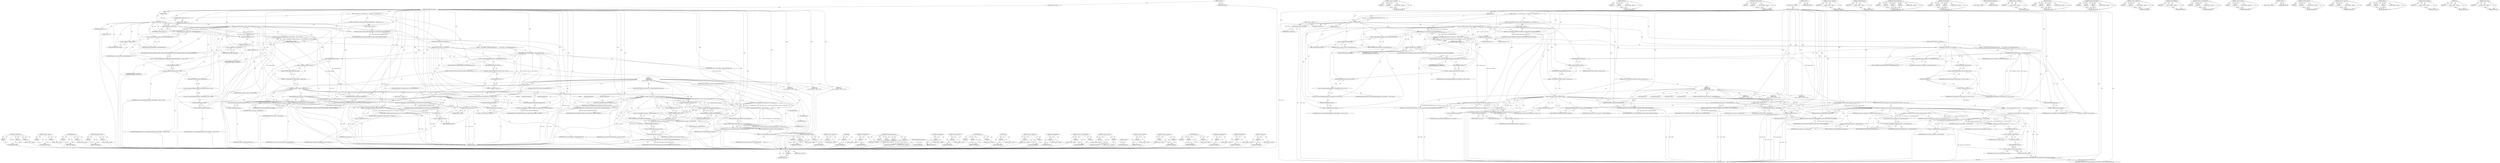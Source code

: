 digraph "response_code" {
vulnerable_258 [label=<(METHOD,reset)>];
vulnerable_259 [label=<(PARAM,p1)>];
vulnerable_260 [label=<(BLOCK,&lt;empty&gt;,&lt;empty&gt;)>];
vulnerable_261 [label=<(METHOD_RETURN,ANY)>];
vulnerable_238 [label=<(METHOD,&lt;operator&gt;.logicalAnd)>];
vulnerable_239 [label=<(PARAM,p1)>];
vulnerable_240 [label=<(PARAM,p2)>];
vulnerable_241 [label=<(BLOCK,&lt;empty&gt;,&lt;empty&gt;)>];
vulnerable_242 [label=<(METHOD_RETURN,ANY)>];
vulnerable_188 [label=<(METHOD,HttpVersion)>];
vulnerable_189 [label=<(PARAM,p1)>];
vulnerable_190 [label=<(PARAM,p2)>];
vulnerable_191 [label=<(BLOCK,&lt;empty&gt;,&lt;empty&gt;)>];
vulnerable_192 [label=<(METHOD_RETURN,ANY)>];
vulnerable_216 [label=<(METHOD,HostPortPair.FromURL)>];
vulnerable_217 [label=<(PARAM,p1)>];
vulnerable_218 [label=<(PARAM,p2)>];
vulnerable_219 [label=<(BLOCK,&lt;empty&gt;,&lt;empty&gt;)>];
vulnerable_220 [label=<(METHOD_RETURN,ANY)>];
vulnerable_6 [label=<(METHOD,&lt;global&gt;)<SUB>1</SUB>>];
vulnerable_7 [label=<(BLOCK,&lt;empty&gt;,&lt;empty&gt;)<SUB>1</SUB>>];
vulnerable_8 [label=<(METHOD,DoReadHeadersComplete)<SUB>1</SUB>>];
vulnerable_9 [label=<(PARAM,int result)<SUB>1</SUB>>];
vulnerable_10 [label=<(BLOCK,{
  if (result &lt; 0)
    return result;

  if (r...,{
  if (result &lt; 0)
    return result;

  if (r...)<SUB>1</SUB>>];
vulnerable_11 [label=<(CONTROL_STRUCTURE,IF,if (result &lt; 0))<SUB>2</SUB>>];
vulnerable_12 [label=<(&lt;operator&gt;.lessThan,result &lt; 0)<SUB>2</SUB>>];
vulnerable_13 [label=<(IDENTIFIER,result,result &lt; 0)<SUB>2</SUB>>];
vulnerable_14 [label=<(LITERAL,0,result &lt; 0)<SUB>2</SUB>>];
vulnerable_15 [label=<(BLOCK,&lt;empty&gt;,&lt;empty&gt;)<SUB>3</SUB>>];
vulnerable_16 [label=<(RETURN,return result;,return result;)<SUB>3</SUB>>];
vulnerable_17 [label=<(IDENTIFIER,result,return result;)<SUB>3</SUB>>];
vulnerable_18 [label=<(CONTROL_STRUCTURE,IF,if (response_.headers-&gt;GetParsedHttpVersion() &lt; HttpVersion(1, 0)))<SUB>5</SUB>>];
vulnerable_19 [label=<(&lt;operator&gt;.lessThan,response_.headers-&gt;GetParsedHttpVersion() &lt; Htt...)<SUB>5</SUB>>];
vulnerable_20 [label=<(GetParsedHttpVersion,response_.headers-&gt;GetParsedHttpVersion())<SUB>5</SUB>>];
vulnerable_21 [label=<(&lt;operator&gt;.indirectFieldAccess,response_.headers-&gt;GetParsedHttpVersion)<SUB>5</SUB>>];
vulnerable_22 [label=<(&lt;operator&gt;.fieldAccess,response_.headers)<SUB>5</SUB>>];
vulnerable_23 [label=<(IDENTIFIER,response_,response_.headers-&gt;GetParsedHttpVersion())<SUB>5</SUB>>];
vulnerable_24 [label=<(FIELD_IDENTIFIER,headers,headers)<SUB>5</SUB>>];
vulnerable_25 [label=<(FIELD_IDENTIFIER,GetParsedHttpVersion,GetParsedHttpVersion)<SUB>5</SUB>>];
vulnerable_26 [label=<(HttpVersion,HttpVersion(1, 0))<SUB>5</SUB>>];
vulnerable_27 [label=<(LITERAL,1,HttpVersion(1, 0))<SUB>5</SUB>>];
vulnerable_28 [label=<(LITERAL,0,HttpVersion(1, 0))<SUB>5</SUB>>];
vulnerable_29 [label=<(BLOCK,&lt;empty&gt;,&lt;empty&gt;)<SUB>6</SUB>>];
vulnerable_30 [label=<(RETURN,return ERR_TUNNEL_CONNECTION_FAILED;,return ERR_TUNNEL_CONNECTION_FAILED;)<SUB>6</SUB>>];
vulnerable_31 [label=<(IDENTIFIER,ERR_TUNNEL_CONNECTION_FAILED,return ERR_TUNNEL_CONNECTION_FAILED;)<SUB>6</SUB>>];
vulnerable_32 [label="<(AddEvent,net_log_.AddEvent(
      NetLog::TYPE_HTTP_TRAN...)<SUB>8</SUB>>"];
vulnerable_33 [label=<(&lt;operator&gt;.fieldAccess,net_log_.AddEvent)<SUB>8</SUB>>];
vulnerable_34 [label="<(IDENTIFIER,net_log_,net_log_.AddEvent(
      NetLog::TYPE_HTTP_TRAN...)<SUB>8</SUB>>"];
vulnerable_35 [label=<(FIELD_IDENTIFIER,AddEvent,AddEvent)<SUB>8</SUB>>];
vulnerable_36 [label="<(&lt;operator&gt;.fieldAccess,NetLog::TYPE_HTTP_TRANSACTION_READ_TUNNEL_RESPO...)<SUB>9</SUB>>"];
vulnerable_37 [label="<(IDENTIFIER,NetLog,net_log_.AddEvent(
      NetLog::TYPE_HTTP_TRAN...)<SUB>9</SUB>>"];
vulnerable_38 [label=<(FIELD_IDENTIFIER,TYPE_HTTP_TRANSACTION_READ_TUNNEL_RESPONSE_HEADERS,TYPE_HTTP_TRANSACTION_READ_TUNNEL_RESPONSE_HEADERS)<SUB>9</SUB>>];
vulnerable_39 [label="<(base.Bind,base::Bind(&amp;HttpResponseHeaders::NetLogCallback...)<SUB>10</SUB>>"];
vulnerable_40 [label="<(&lt;operator&gt;.fieldAccess,base::Bind)<SUB>10</SUB>>"];
vulnerable_41 [label="<(IDENTIFIER,base,base::Bind(&amp;HttpResponseHeaders::NetLogCallback...)<SUB>10</SUB>>"];
vulnerable_42 [label=<(FIELD_IDENTIFIER,Bind,Bind)<SUB>10</SUB>>];
vulnerable_43 [label="<(&lt;operator&gt;.addressOf,&amp;HttpResponseHeaders::NetLogCallback)<SUB>10</SUB>>"];
vulnerable_44 [label="<(&lt;operator&gt;.fieldAccess,HttpResponseHeaders::NetLogCallback)<SUB>10</SUB>>"];
vulnerable_45 [label="<(IDENTIFIER,HttpResponseHeaders,base::Bind(&amp;HttpResponseHeaders::NetLogCallback...)<SUB>10</SUB>>"];
vulnerable_46 [label=<(FIELD_IDENTIFIER,NetLogCallback,NetLogCallback)<SUB>10</SUB>>];
vulnerable_47 [label=<(&lt;operator&gt;.fieldAccess,response_.headers)<SUB>10</SUB>>];
vulnerable_48 [label="<(IDENTIFIER,response_,base::Bind(&amp;HttpResponseHeaders::NetLogCallback...)<SUB>10</SUB>>"];
vulnerable_49 [label=<(FIELD_IDENTIFIER,headers,headers)<SUB>10</SUB>>];
vulnerable_50 [label=<(CONTROL_STRUCTURE,IF,if (proxy_delegate_))<SUB>12</SUB>>];
vulnerable_51 [label=<(IDENTIFIER,proxy_delegate_,if (proxy_delegate_))<SUB>12</SUB>>];
vulnerable_52 [label=<(BLOCK,{
    proxy_delegate_-&gt;OnTunnelHeadersReceived(...,{
    proxy_delegate_-&gt;OnTunnelHeadersReceived(...)<SUB>12</SUB>>];
vulnerable_53 [label=<(OnTunnelHeadersReceived,proxy_delegate_-&gt;OnTunnelHeadersReceived(
     ...)<SUB>13</SUB>>];
vulnerable_54 [label=<(&lt;operator&gt;.indirectFieldAccess,proxy_delegate_-&gt;OnTunnelHeadersReceived)<SUB>13</SUB>>];
vulnerable_55 [label=<(IDENTIFIER,proxy_delegate_,proxy_delegate_-&gt;OnTunnelHeadersReceived(
     ...)<SUB>13</SUB>>];
vulnerable_56 [label=<(FIELD_IDENTIFIER,OnTunnelHeadersReceived,OnTunnelHeadersReceived)<SUB>13</SUB>>];
vulnerable_57 [label="<(HostPortPair.FromURL,HostPortPair::FromURL(request_.url))<SUB>14</SUB>>"];
vulnerable_58 [label="<(&lt;operator&gt;.fieldAccess,HostPortPair::FromURL)<SUB>14</SUB>>"];
vulnerable_59 [label="<(IDENTIFIER,HostPortPair,HostPortPair::FromURL(request_.url))<SUB>14</SUB>>"];
vulnerable_60 [label=<(FIELD_IDENTIFIER,FromURL,FromURL)<SUB>14</SUB>>];
vulnerable_61 [label=<(&lt;operator&gt;.fieldAccess,request_.url)<SUB>14</SUB>>];
vulnerable_62 [label="<(IDENTIFIER,request_,HostPortPair::FromURL(request_.url))<SUB>14</SUB>>"];
vulnerable_63 [label=<(FIELD_IDENTIFIER,url,url)<SUB>14</SUB>>];
vulnerable_64 [label=<(IDENTIFIER,proxy_server_,proxy_delegate_-&gt;OnTunnelHeadersReceived(
     ...)<SUB>15</SUB>>];
vulnerable_65 [label=<(&lt;operator&gt;.indirection,*response_.headers)<SUB>16</SUB>>];
vulnerable_66 [label=<(&lt;operator&gt;.fieldAccess,response_.headers)<SUB>16</SUB>>];
vulnerable_67 [label=<(IDENTIFIER,response_,proxy_delegate_-&gt;OnTunnelHeadersReceived(
     ...)<SUB>16</SUB>>];
vulnerable_68 [label=<(FIELD_IDENTIFIER,headers,headers)<SUB>16</SUB>>];
vulnerable_69 [label=<(CONTROL_STRUCTURE,SWITCH,switch(response_.headers-&gt;response_code()))<SUB>19</SUB>>];
vulnerable_70 [label=<(response_code,response_.headers-&gt;response_code())<SUB>19</SUB>>];
vulnerable_71 [label=<(&lt;operator&gt;.indirectFieldAccess,response_.headers-&gt;response_code)<SUB>19</SUB>>];
vulnerable_72 [label=<(&lt;operator&gt;.fieldAccess,response_.headers)<SUB>19</SUB>>];
vulnerable_73 [label=<(IDENTIFIER,response_,response_.headers-&gt;response_code())<SUB>19</SUB>>];
vulnerable_74 [label=<(FIELD_IDENTIFIER,headers,headers)<SUB>19</SUB>>];
vulnerable_75 [label=<(FIELD_IDENTIFIER,response_code,response_code)<SUB>19</SUB>>];
vulnerable_76 [label="<(BLOCK,{
    case 200:  // OK
      if (http_stream_pa...,{
    case 200:  // OK
      if (http_stream_pa...)<SUB>19</SUB>>"];
vulnerable_77 [label=<(JUMP_TARGET,case)<SUB>20</SUB>>];
vulnerable_78 [label="<(LITERAL,200,{
    case 200:  // OK
      if (http_stream_pa...)<SUB>20</SUB>>"];
vulnerable_79 [label=<(CONTROL_STRUCTURE,IF,if (http_stream_parser_-&gt;IsMoreDataBuffered()))<SUB>21</SUB>>];
vulnerable_80 [label=<(IsMoreDataBuffered,http_stream_parser_-&gt;IsMoreDataBuffered())<SUB>21</SUB>>];
vulnerable_81 [label=<(&lt;operator&gt;.indirectFieldAccess,http_stream_parser_-&gt;IsMoreDataBuffered)<SUB>21</SUB>>];
vulnerable_82 [label=<(IDENTIFIER,http_stream_parser_,http_stream_parser_-&gt;IsMoreDataBuffered())<SUB>21</SUB>>];
vulnerable_83 [label=<(FIELD_IDENTIFIER,IsMoreDataBuffered,IsMoreDataBuffered)<SUB>21</SUB>>];
vulnerable_84 [label=<(BLOCK,&lt;empty&gt;,&lt;empty&gt;)<SUB>22</SUB>>];
vulnerable_85 [label=<(RETURN,return ERR_TUNNEL_CONNECTION_FAILED;,return ERR_TUNNEL_CONNECTION_FAILED;)<SUB>22</SUB>>];
vulnerable_86 [label=<(IDENTIFIER,ERR_TUNNEL_CONNECTION_FAILED,return ERR_TUNNEL_CONNECTION_FAILED;)<SUB>22</SUB>>];
vulnerable_87 [label=<(&lt;operator&gt;.assignment,next_state_ = STATE_DONE)<SUB>24</SUB>>];
vulnerable_88 [label=<(IDENTIFIER,next_state_,next_state_ = STATE_DONE)<SUB>24</SUB>>];
vulnerable_89 [label=<(IDENTIFIER,STATE_DONE,next_state_ = STATE_DONE)<SUB>24</SUB>>];
vulnerable_90 [label=<(RETURN,return OK;,return OK;)<SUB>25</SUB>>];
vulnerable_91 [label=<(IDENTIFIER,OK,return OK;)<SUB>25</SUB>>];
vulnerable_92 [label=<(JUMP_TARGET,case)<SUB>28</SUB>>];
vulnerable_93 [label="<(LITERAL,302,{
    case 200:  // OK
      if (http_stream_pa...)<SUB>28</SUB>>"];
vulnerable_94 [label=<(CONTROL_STRUCTURE,IF,if (is_https_proxy_ &amp;&amp; SanitizeProxyRedirect(&amp;response_, request_.url)))<SUB>29</SUB>>];
vulnerable_95 [label=<(&lt;operator&gt;.logicalAnd,is_https_proxy_ &amp;&amp; SanitizeProxyRedirect(&amp;respo...)<SUB>29</SUB>>];
vulnerable_96 [label=<(IDENTIFIER,is_https_proxy_,is_https_proxy_ &amp;&amp; SanitizeProxyRedirect(&amp;respo...)<SUB>29</SUB>>];
vulnerable_97 [label=<(SanitizeProxyRedirect,SanitizeProxyRedirect(&amp;response_, request_.url))<SUB>29</SUB>>];
vulnerable_98 [label=<(&lt;operator&gt;.addressOf,&amp;response_)<SUB>29</SUB>>];
vulnerable_99 [label=<(IDENTIFIER,response_,SanitizeProxyRedirect(&amp;response_, request_.url))<SUB>29</SUB>>];
vulnerable_100 [label=<(&lt;operator&gt;.fieldAccess,request_.url)<SUB>29</SUB>>];
vulnerable_101 [label=<(IDENTIFIER,request_,SanitizeProxyRedirect(&amp;response_, request_.url))<SUB>29</SUB>>];
vulnerable_102 [label=<(FIELD_IDENTIFIER,url,url)<SUB>29</SUB>>];
vulnerable_103 [label=<(BLOCK,{
        bool is_connection_reused = http_stre...,{
        bool is_connection_reused = http_stre...)<SUB>29</SUB>>];
vulnerable_104 [label="<(LOCAL,bool is_connection_reused: bool)<SUB>30</SUB>>"];
vulnerable_105 [label=<(&lt;operator&gt;.assignment,is_connection_reused = http_stream_parser_-&gt;IsC...)<SUB>30</SUB>>];
vulnerable_106 [label=<(IDENTIFIER,is_connection_reused,is_connection_reused = http_stream_parser_-&gt;IsC...)<SUB>30</SUB>>];
vulnerable_107 [label=<(IsConnectionReused,http_stream_parser_-&gt;IsConnectionReused())<SUB>30</SUB>>];
vulnerable_108 [label=<(&lt;operator&gt;.indirectFieldAccess,http_stream_parser_-&gt;IsConnectionReused)<SUB>30</SUB>>];
vulnerable_109 [label=<(IDENTIFIER,http_stream_parser_,http_stream_parser_-&gt;IsConnectionReused())<SUB>30</SUB>>];
vulnerable_110 [label=<(FIELD_IDENTIFIER,IsConnectionReused,IsConnectionReused)<SUB>30</SUB>>];
vulnerable_111 [label=<(&lt;operator&gt;.assignment,redirect_has_load_timing_info_ =
            tr...)<SUB>31</SUB>>];
vulnerable_112 [label=<(IDENTIFIER,redirect_has_load_timing_info_,redirect_has_load_timing_info_ =
            tr...)<SUB>31</SUB>>];
vulnerable_113 [label=<(GetLoadTimingInfo,transport_-&gt;GetLoadTimingInfo(
                ...)<SUB>32</SUB>>];
vulnerable_114 [label=<(&lt;operator&gt;.indirectFieldAccess,transport_-&gt;GetLoadTimingInfo)<SUB>32</SUB>>];
vulnerable_115 [label=<(IDENTIFIER,transport_,transport_-&gt;GetLoadTimingInfo(
                ...)<SUB>32</SUB>>];
vulnerable_116 [label=<(FIELD_IDENTIFIER,GetLoadTimingInfo,GetLoadTimingInfo)<SUB>32</SUB>>];
vulnerable_117 [label=<(IDENTIFIER,is_connection_reused,transport_-&gt;GetLoadTimingInfo(
                ...)<SUB>33</SUB>>];
vulnerable_118 [label=<(&lt;operator&gt;.addressOf,&amp;redirect_load_timing_info_)<SUB>33</SUB>>];
vulnerable_119 [label=<(IDENTIFIER,redirect_load_timing_info_,transport_-&gt;GetLoadTimingInfo(
                ...)<SUB>33</SUB>>];
vulnerable_120 [label=<(reset,transport_.reset())<SUB>34</SUB>>];
vulnerable_121 [label=<(&lt;operator&gt;.fieldAccess,transport_.reset)<SUB>34</SUB>>];
vulnerable_122 [label=<(IDENTIFIER,transport_,transport_.reset())<SUB>34</SUB>>];
vulnerable_123 [label=<(FIELD_IDENTIFIER,reset,reset)<SUB>34</SUB>>];
vulnerable_124 [label=<(reset,http_stream_parser_.reset())<SUB>35</SUB>>];
vulnerable_125 [label=<(&lt;operator&gt;.fieldAccess,http_stream_parser_.reset)<SUB>35</SUB>>];
vulnerable_126 [label=<(IDENTIFIER,http_stream_parser_,http_stream_parser_.reset())<SUB>35</SUB>>];
vulnerable_127 [label=<(FIELD_IDENTIFIER,reset,reset)<SUB>35</SUB>>];
vulnerable_128 [label=<(RETURN,return ERR_HTTPS_PROXY_TUNNEL_RESPONSE;,return ERR_HTTPS_PROXY_TUNNEL_RESPONSE;)<SUB>36</SUB>>];
vulnerable_129 [label=<(IDENTIFIER,ERR_HTTPS_PROXY_TUNNEL_RESPONSE,return ERR_HTTPS_PROXY_TUNNEL_RESPONSE;)<SUB>36</SUB>>];
vulnerable_130 [label=<(LogBlockedTunnelResponse,LogBlockedTunnelResponse())<SUB>39</SUB>>];
vulnerable_131 [label=<(RETURN,return ERR_TUNNEL_CONNECTION_FAILED;,return ERR_TUNNEL_CONNECTION_FAILED;)<SUB>40</SUB>>];
vulnerable_132 [label=<(IDENTIFIER,ERR_TUNNEL_CONNECTION_FAILED,return ERR_TUNNEL_CONNECTION_FAILED;)<SUB>40</SUB>>];
vulnerable_133 [label=<(JUMP_TARGET,case)<SUB>42</SUB>>];
vulnerable_134 [label="<(LITERAL,407,{
    case 200:  // OK
      if (http_stream_pa...)<SUB>42</SUB>>"];
vulnerable_135 [label=<(RETURN,return HandleProxyAuthChallenge(auth_.get(), &amp;r...,return HandleProxyAuthChallenge(auth_.get(), &amp;r...)<SUB>43</SUB>>];
vulnerable_136 [label=<(HandleProxyAuthChallenge,HandleProxyAuthChallenge(auth_.get(), &amp;response...)<SUB>43</SUB>>];
vulnerable_137 [label=<(get,auth_.get())<SUB>43</SUB>>];
vulnerable_138 [label=<(&lt;operator&gt;.fieldAccess,auth_.get)<SUB>43</SUB>>];
vulnerable_139 [label=<(IDENTIFIER,auth_,auth_.get())<SUB>43</SUB>>];
vulnerable_140 [label=<(FIELD_IDENTIFIER,get,get)<SUB>43</SUB>>];
vulnerable_141 [label=<(&lt;operator&gt;.addressOf,&amp;response_)<SUB>43</SUB>>];
vulnerable_142 [label=<(IDENTIFIER,response_,HandleProxyAuthChallenge(auth_.get(), &amp;response...)<SUB>43</SUB>>];
vulnerable_143 [label=<(IDENTIFIER,net_log_,HandleProxyAuthChallenge(auth_.get(), &amp;response...)<SUB>43</SUB>>];
vulnerable_144 [label=<(JUMP_TARGET,default)<SUB>45</SUB>>];
vulnerable_145 [label=<(LogBlockedTunnelResponse,LogBlockedTunnelResponse())<SUB>46</SUB>>];
vulnerable_146 [label=<(RETURN,return ERR_TUNNEL_CONNECTION_FAILED;,return ERR_TUNNEL_CONNECTION_FAILED;)<SUB>47</SUB>>];
vulnerable_147 [label=<(IDENTIFIER,ERR_TUNNEL_CONNECTION_FAILED,return ERR_TUNNEL_CONNECTION_FAILED;)<SUB>47</SUB>>];
vulnerable_148 [label=<(METHOD_RETURN,int)<SUB>1</SUB>>];
vulnerable_150 [label=<(METHOD_RETURN,ANY)<SUB>1</SUB>>];
vulnerable_221 [label=<(METHOD,&lt;operator&gt;.indirection)>];
vulnerable_222 [label=<(PARAM,p1)>];
vulnerable_223 [label=<(BLOCK,&lt;empty&gt;,&lt;empty&gt;)>];
vulnerable_224 [label=<(METHOD_RETURN,ANY)>];
vulnerable_174 [label=<(METHOD,GetParsedHttpVersion)>];
vulnerable_175 [label=<(PARAM,p1)>];
vulnerable_176 [label=<(BLOCK,&lt;empty&gt;,&lt;empty&gt;)>];
vulnerable_177 [label=<(METHOD_RETURN,ANY)>];
vulnerable_209 [label=<(METHOD,OnTunnelHeadersReceived)>];
vulnerable_210 [label=<(PARAM,p1)>];
vulnerable_211 [label=<(PARAM,p2)>];
vulnerable_212 [label=<(PARAM,p3)>];
vulnerable_213 [label=<(PARAM,p4)>];
vulnerable_214 [label=<(BLOCK,&lt;empty&gt;,&lt;empty&gt;)>];
vulnerable_215 [label=<(METHOD_RETURN,ANY)>];
vulnerable_252 [label=<(METHOD,GetLoadTimingInfo)>];
vulnerable_253 [label=<(PARAM,p1)>];
vulnerable_254 [label=<(PARAM,p2)>];
vulnerable_255 [label=<(PARAM,p3)>];
vulnerable_256 [label=<(BLOCK,&lt;empty&gt;,&lt;empty&gt;)>];
vulnerable_257 [label=<(METHOD_RETURN,ANY)>];
vulnerable_262 [label=<(METHOD,LogBlockedTunnelResponse)>];
vulnerable_263 [label=<(BLOCK,&lt;empty&gt;,&lt;empty&gt;)>];
vulnerable_264 [label=<(METHOD_RETURN,ANY)>];
vulnerable_205 [label=<(METHOD,&lt;operator&gt;.addressOf)>];
vulnerable_206 [label=<(PARAM,p1)>];
vulnerable_207 [label=<(BLOCK,&lt;empty&gt;,&lt;empty&gt;)>];
vulnerable_208 [label=<(METHOD_RETURN,ANY)>];
vulnerable_199 [label=<(METHOD,base.Bind)>];
vulnerable_200 [label=<(PARAM,p1)>];
vulnerable_201 [label=<(PARAM,p2)>];
vulnerable_202 [label=<(PARAM,p3)>];
vulnerable_203 [label=<(BLOCK,&lt;empty&gt;,&lt;empty&gt;)>];
vulnerable_204 [label=<(METHOD_RETURN,ANY)>];
vulnerable_265 [label=<(METHOD,HandleProxyAuthChallenge)>];
vulnerable_266 [label=<(PARAM,p1)>];
vulnerable_267 [label=<(PARAM,p2)>];
vulnerable_268 [label=<(PARAM,p3)>];
vulnerable_269 [label=<(BLOCK,&lt;empty&gt;,&lt;empty&gt;)>];
vulnerable_270 [label=<(METHOD_RETURN,ANY)>];
vulnerable_183 [label=<(METHOD,&lt;operator&gt;.fieldAccess)>];
vulnerable_184 [label=<(PARAM,p1)>];
vulnerable_185 [label=<(PARAM,p2)>];
vulnerable_186 [label=<(BLOCK,&lt;empty&gt;,&lt;empty&gt;)>];
vulnerable_187 [label=<(METHOD_RETURN,ANY)>];
vulnerable_229 [label=<(METHOD,IsMoreDataBuffered)>];
vulnerable_230 [label=<(PARAM,p1)>];
vulnerable_231 [label=<(BLOCK,&lt;empty&gt;,&lt;empty&gt;)>];
vulnerable_232 [label=<(METHOD_RETURN,ANY)>];
vulnerable_178 [label=<(METHOD,&lt;operator&gt;.indirectFieldAccess)>];
vulnerable_179 [label=<(PARAM,p1)>];
vulnerable_180 [label=<(PARAM,p2)>];
vulnerable_181 [label=<(BLOCK,&lt;empty&gt;,&lt;empty&gt;)>];
vulnerable_182 [label=<(METHOD_RETURN,ANY)>];
vulnerable_169 [label=<(METHOD,&lt;operator&gt;.lessThan)>];
vulnerable_170 [label=<(PARAM,p1)>];
vulnerable_171 [label=<(PARAM,p2)>];
vulnerable_172 [label=<(BLOCK,&lt;empty&gt;,&lt;empty&gt;)>];
vulnerable_173 [label=<(METHOD_RETURN,ANY)>];
vulnerable_163 [label=<(METHOD,&lt;global&gt;)<SUB>1</SUB>>];
vulnerable_164 [label=<(BLOCK,&lt;empty&gt;,&lt;empty&gt;)>];
vulnerable_165 [label=<(METHOD_RETURN,ANY)>];
vulnerable_243 [label=<(METHOD,SanitizeProxyRedirect)>];
vulnerable_244 [label=<(PARAM,p1)>];
vulnerable_245 [label=<(PARAM,p2)>];
vulnerable_246 [label=<(BLOCK,&lt;empty&gt;,&lt;empty&gt;)>];
vulnerable_247 [label=<(METHOD_RETURN,ANY)>];
vulnerable_233 [label=<(METHOD,&lt;operator&gt;.assignment)>];
vulnerable_234 [label=<(PARAM,p1)>];
vulnerable_235 [label=<(PARAM,p2)>];
vulnerable_236 [label=<(BLOCK,&lt;empty&gt;,&lt;empty&gt;)>];
vulnerable_237 [label=<(METHOD_RETURN,ANY)>];
vulnerable_193 [label=<(METHOD,AddEvent)>];
vulnerable_194 [label=<(PARAM,p1)>];
vulnerable_195 [label=<(PARAM,p2)>];
vulnerable_196 [label=<(PARAM,p3)>];
vulnerable_197 [label=<(BLOCK,&lt;empty&gt;,&lt;empty&gt;)>];
vulnerable_198 [label=<(METHOD_RETURN,ANY)>];
vulnerable_248 [label=<(METHOD,IsConnectionReused)>];
vulnerable_249 [label=<(PARAM,p1)>];
vulnerable_250 [label=<(BLOCK,&lt;empty&gt;,&lt;empty&gt;)>];
vulnerable_251 [label=<(METHOD_RETURN,ANY)>];
vulnerable_271 [label=<(METHOD,get)>];
vulnerable_272 [label=<(PARAM,p1)>];
vulnerable_273 [label=<(BLOCK,&lt;empty&gt;,&lt;empty&gt;)>];
vulnerable_274 [label=<(METHOD_RETURN,ANY)>];
vulnerable_225 [label=<(METHOD,response_code)>];
vulnerable_226 [label=<(PARAM,p1)>];
vulnerable_227 [label=<(BLOCK,&lt;empty&gt;,&lt;empty&gt;)>];
vulnerable_228 [label=<(METHOD_RETURN,ANY)>];
fixed_256 [label=<(METHOD,GetLoadTimingInfo)>];
fixed_257 [label=<(PARAM,p1)>];
fixed_258 [label=<(PARAM,p2)>];
fixed_259 [label=<(PARAM,p3)>];
fixed_260 [label=<(BLOCK,&lt;empty&gt;,&lt;empty&gt;)>];
fixed_261 [label=<(METHOD_RETURN,ANY)>];
fixed_240 [label=<(METHOD,&lt;operator&gt;.logicalOr)>];
fixed_241 [label=<(PARAM,p1)>];
fixed_242 [label=<(PARAM,p2)>];
fixed_243 [label=<(BLOCK,&lt;empty&gt;,&lt;empty&gt;)>];
fixed_244 [label=<(METHOD_RETURN,ANY)>];
fixed_190 [label=<(METHOD,HttpVersion)>];
fixed_191 [label=<(PARAM,p1)>];
fixed_192 [label=<(PARAM,p2)>];
fixed_193 [label=<(BLOCK,&lt;empty&gt;,&lt;empty&gt;)>];
fixed_194 [label=<(METHOD_RETURN,ANY)>];
fixed_218 [label=<(METHOD,HostPortPair.FromURL)>];
fixed_219 [label=<(PARAM,p1)>];
fixed_220 [label=<(PARAM,p2)>];
fixed_221 [label=<(BLOCK,&lt;empty&gt;,&lt;empty&gt;)>];
fixed_222 [label=<(METHOD_RETURN,ANY)>];
fixed_6 [label=<(METHOD,&lt;global&gt;)<SUB>1</SUB>>];
fixed_7 [label=<(BLOCK,&lt;empty&gt;,&lt;empty&gt;)<SUB>1</SUB>>];
fixed_8 [label=<(METHOD,DoReadHeadersComplete)<SUB>1</SUB>>];
fixed_9 [label=<(PARAM,int result)<SUB>1</SUB>>];
fixed_10 [label=<(BLOCK,{
  if (result &lt; 0)
    return result;

  if (r...,{
  if (result &lt; 0)
    return result;

  if (r...)<SUB>1</SUB>>];
fixed_11 [label=<(CONTROL_STRUCTURE,IF,if (result &lt; 0))<SUB>2</SUB>>];
fixed_12 [label=<(&lt;operator&gt;.lessThan,result &lt; 0)<SUB>2</SUB>>];
fixed_13 [label=<(IDENTIFIER,result,result &lt; 0)<SUB>2</SUB>>];
fixed_14 [label=<(LITERAL,0,result &lt; 0)<SUB>2</SUB>>];
fixed_15 [label=<(BLOCK,&lt;empty&gt;,&lt;empty&gt;)<SUB>3</SUB>>];
fixed_16 [label=<(RETURN,return result;,return result;)<SUB>3</SUB>>];
fixed_17 [label=<(IDENTIFIER,result,return result;)<SUB>3</SUB>>];
fixed_18 [label=<(CONTROL_STRUCTURE,IF,if (response_.headers-&gt;GetParsedHttpVersion() &lt; HttpVersion(1, 0)))<SUB>5</SUB>>];
fixed_19 [label=<(&lt;operator&gt;.lessThan,response_.headers-&gt;GetParsedHttpVersion() &lt; Htt...)<SUB>5</SUB>>];
fixed_20 [label=<(GetParsedHttpVersion,response_.headers-&gt;GetParsedHttpVersion())<SUB>5</SUB>>];
fixed_21 [label=<(&lt;operator&gt;.indirectFieldAccess,response_.headers-&gt;GetParsedHttpVersion)<SUB>5</SUB>>];
fixed_22 [label=<(&lt;operator&gt;.fieldAccess,response_.headers)<SUB>5</SUB>>];
fixed_23 [label=<(IDENTIFIER,response_,response_.headers-&gt;GetParsedHttpVersion())<SUB>5</SUB>>];
fixed_24 [label=<(FIELD_IDENTIFIER,headers,headers)<SUB>5</SUB>>];
fixed_25 [label=<(FIELD_IDENTIFIER,GetParsedHttpVersion,GetParsedHttpVersion)<SUB>5</SUB>>];
fixed_26 [label=<(HttpVersion,HttpVersion(1, 0))<SUB>5</SUB>>];
fixed_27 [label=<(LITERAL,1,HttpVersion(1, 0))<SUB>5</SUB>>];
fixed_28 [label=<(LITERAL,0,HttpVersion(1, 0))<SUB>5</SUB>>];
fixed_29 [label=<(BLOCK,&lt;empty&gt;,&lt;empty&gt;)<SUB>6</SUB>>];
fixed_30 [label=<(RETURN,return ERR_TUNNEL_CONNECTION_FAILED;,return ERR_TUNNEL_CONNECTION_FAILED;)<SUB>6</SUB>>];
fixed_31 [label=<(IDENTIFIER,ERR_TUNNEL_CONNECTION_FAILED,return ERR_TUNNEL_CONNECTION_FAILED;)<SUB>6</SUB>>];
fixed_32 [label="<(AddEvent,net_log_.AddEvent(
      NetLog::TYPE_HTTP_TRAN...)<SUB>8</SUB>>"];
fixed_33 [label=<(&lt;operator&gt;.fieldAccess,net_log_.AddEvent)<SUB>8</SUB>>];
fixed_34 [label="<(IDENTIFIER,net_log_,net_log_.AddEvent(
      NetLog::TYPE_HTTP_TRAN...)<SUB>8</SUB>>"];
fixed_35 [label=<(FIELD_IDENTIFIER,AddEvent,AddEvent)<SUB>8</SUB>>];
fixed_36 [label="<(&lt;operator&gt;.fieldAccess,NetLog::TYPE_HTTP_TRANSACTION_READ_TUNNEL_RESPO...)<SUB>9</SUB>>"];
fixed_37 [label="<(IDENTIFIER,NetLog,net_log_.AddEvent(
      NetLog::TYPE_HTTP_TRAN...)<SUB>9</SUB>>"];
fixed_38 [label=<(FIELD_IDENTIFIER,TYPE_HTTP_TRANSACTION_READ_TUNNEL_RESPONSE_HEADERS,TYPE_HTTP_TRANSACTION_READ_TUNNEL_RESPONSE_HEADERS)<SUB>9</SUB>>];
fixed_39 [label="<(base.Bind,base::Bind(&amp;HttpResponseHeaders::NetLogCallback...)<SUB>10</SUB>>"];
fixed_40 [label="<(&lt;operator&gt;.fieldAccess,base::Bind)<SUB>10</SUB>>"];
fixed_41 [label="<(IDENTIFIER,base,base::Bind(&amp;HttpResponseHeaders::NetLogCallback...)<SUB>10</SUB>>"];
fixed_42 [label=<(FIELD_IDENTIFIER,Bind,Bind)<SUB>10</SUB>>];
fixed_43 [label="<(&lt;operator&gt;.addressOf,&amp;HttpResponseHeaders::NetLogCallback)<SUB>10</SUB>>"];
fixed_44 [label="<(&lt;operator&gt;.fieldAccess,HttpResponseHeaders::NetLogCallback)<SUB>10</SUB>>"];
fixed_45 [label="<(IDENTIFIER,HttpResponseHeaders,base::Bind(&amp;HttpResponseHeaders::NetLogCallback...)<SUB>10</SUB>>"];
fixed_46 [label=<(FIELD_IDENTIFIER,NetLogCallback,NetLogCallback)<SUB>10</SUB>>];
fixed_47 [label=<(&lt;operator&gt;.fieldAccess,response_.headers)<SUB>10</SUB>>];
fixed_48 [label="<(IDENTIFIER,response_,base::Bind(&amp;HttpResponseHeaders::NetLogCallback...)<SUB>10</SUB>>"];
fixed_49 [label=<(FIELD_IDENTIFIER,headers,headers)<SUB>10</SUB>>];
fixed_50 [label=<(CONTROL_STRUCTURE,IF,if (proxy_delegate_))<SUB>12</SUB>>];
fixed_51 [label=<(IDENTIFIER,proxy_delegate_,if (proxy_delegate_))<SUB>12</SUB>>];
fixed_52 [label=<(BLOCK,{
    proxy_delegate_-&gt;OnTunnelHeadersReceived(...,{
    proxy_delegate_-&gt;OnTunnelHeadersReceived(...)<SUB>12</SUB>>];
fixed_53 [label=<(OnTunnelHeadersReceived,proxy_delegate_-&gt;OnTunnelHeadersReceived(
     ...)<SUB>13</SUB>>];
fixed_54 [label=<(&lt;operator&gt;.indirectFieldAccess,proxy_delegate_-&gt;OnTunnelHeadersReceived)<SUB>13</SUB>>];
fixed_55 [label=<(IDENTIFIER,proxy_delegate_,proxy_delegate_-&gt;OnTunnelHeadersReceived(
     ...)<SUB>13</SUB>>];
fixed_56 [label=<(FIELD_IDENTIFIER,OnTunnelHeadersReceived,OnTunnelHeadersReceived)<SUB>13</SUB>>];
fixed_57 [label="<(HostPortPair.FromURL,HostPortPair::FromURL(request_.url))<SUB>14</SUB>>"];
fixed_58 [label="<(&lt;operator&gt;.fieldAccess,HostPortPair::FromURL)<SUB>14</SUB>>"];
fixed_59 [label="<(IDENTIFIER,HostPortPair,HostPortPair::FromURL(request_.url))<SUB>14</SUB>>"];
fixed_60 [label=<(FIELD_IDENTIFIER,FromURL,FromURL)<SUB>14</SUB>>];
fixed_61 [label=<(&lt;operator&gt;.fieldAccess,request_.url)<SUB>14</SUB>>];
fixed_62 [label="<(IDENTIFIER,request_,HostPortPair::FromURL(request_.url))<SUB>14</SUB>>"];
fixed_63 [label=<(FIELD_IDENTIFIER,url,url)<SUB>14</SUB>>];
fixed_64 [label=<(IDENTIFIER,proxy_server_,proxy_delegate_-&gt;OnTunnelHeadersReceived(
     ...)<SUB>15</SUB>>];
fixed_65 [label=<(&lt;operator&gt;.indirection,*response_.headers)<SUB>16</SUB>>];
fixed_66 [label=<(&lt;operator&gt;.fieldAccess,response_.headers)<SUB>16</SUB>>];
fixed_67 [label=<(IDENTIFIER,response_,proxy_delegate_-&gt;OnTunnelHeadersReceived(
     ...)<SUB>16</SUB>>];
fixed_68 [label=<(FIELD_IDENTIFIER,headers,headers)<SUB>16</SUB>>];
fixed_69 [label=<(CONTROL_STRUCTURE,SWITCH,switch(response_.headers-&gt;response_code()))<SUB>19</SUB>>];
fixed_70 [label=<(response_code,response_.headers-&gt;response_code())<SUB>19</SUB>>];
fixed_71 [label=<(&lt;operator&gt;.indirectFieldAccess,response_.headers-&gt;response_code)<SUB>19</SUB>>];
fixed_72 [label=<(&lt;operator&gt;.fieldAccess,response_.headers)<SUB>19</SUB>>];
fixed_73 [label=<(IDENTIFIER,response_,response_.headers-&gt;response_code())<SUB>19</SUB>>];
fixed_74 [label=<(FIELD_IDENTIFIER,headers,headers)<SUB>19</SUB>>];
fixed_75 [label=<(FIELD_IDENTIFIER,response_code,response_code)<SUB>19</SUB>>];
fixed_76 [label="<(BLOCK,{
    case 200:  // OK
      if (http_stream_pa...,{
    case 200:  // OK
      if (http_stream_pa...)<SUB>19</SUB>>"];
fixed_77 [label=<(JUMP_TARGET,case)<SUB>20</SUB>>];
fixed_78 [label="<(LITERAL,200,{
    case 200:  // OK
      if (http_stream_pa...)<SUB>20</SUB>>"];
fixed_79 [label=<(CONTROL_STRUCTURE,IF,if (http_stream_parser_-&gt;IsMoreDataBuffered()))<SUB>21</SUB>>];
fixed_80 [label=<(IsMoreDataBuffered,http_stream_parser_-&gt;IsMoreDataBuffered())<SUB>21</SUB>>];
fixed_81 [label=<(&lt;operator&gt;.indirectFieldAccess,http_stream_parser_-&gt;IsMoreDataBuffered)<SUB>21</SUB>>];
fixed_82 [label=<(IDENTIFIER,http_stream_parser_,http_stream_parser_-&gt;IsMoreDataBuffered())<SUB>21</SUB>>];
fixed_83 [label=<(FIELD_IDENTIFIER,IsMoreDataBuffered,IsMoreDataBuffered)<SUB>21</SUB>>];
fixed_84 [label=<(BLOCK,&lt;empty&gt;,&lt;empty&gt;)<SUB>22</SUB>>];
fixed_85 [label=<(RETURN,return ERR_TUNNEL_CONNECTION_FAILED;,return ERR_TUNNEL_CONNECTION_FAILED;)<SUB>22</SUB>>];
fixed_86 [label=<(IDENTIFIER,ERR_TUNNEL_CONNECTION_FAILED,return ERR_TUNNEL_CONNECTION_FAILED;)<SUB>22</SUB>>];
fixed_87 [label=<(&lt;operator&gt;.assignment,next_state_ = STATE_DONE)<SUB>24</SUB>>];
fixed_88 [label=<(IDENTIFIER,next_state_,next_state_ = STATE_DONE)<SUB>24</SUB>>];
fixed_89 [label=<(IDENTIFIER,STATE_DONE,next_state_ = STATE_DONE)<SUB>24</SUB>>];
fixed_90 [label=<(RETURN,return OK;,return OK;)<SUB>25</SUB>>];
fixed_91 [label=<(IDENTIFIER,OK,return OK;)<SUB>25</SUB>>];
fixed_92 [label=<(JUMP_TARGET,case)<SUB>28</SUB>>];
fixed_93 [label="<(LITERAL,302,{
    case 200:  // OK
      if (http_stream_pa...)<SUB>28</SUB>>"];
fixed_94 [label=<(CONTROL_STRUCTURE,IF,if (!is_https_proxy_ || !SanitizeProxyRedirect(&amp;response_)))<SUB>29</SUB>>];
fixed_95 [label=<(&lt;operator&gt;.logicalOr,!is_https_proxy_ || !SanitizeProxyRedirect(&amp;res...)<SUB>29</SUB>>];
fixed_96 [label=<(&lt;operator&gt;.logicalNot,!is_https_proxy_)<SUB>29</SUB>>];
fixed_97 [label=<(IDENTIFIER,is_https_proxy_,!is_https_proxy_)<SUB>29</SUB>>];
fixed_98 [label=<(&lt;operator&gt;.logicalNot,!SanitizeProxyRedirect(&amp;response_))<SUB>29</SUB>>];
fixed_99 [label=<(SanitizeProxyRedirect,SanitizeProxyRedirect(&amp;response_))<SUB>29</SUB>>];
fixed_100 [label=<(&lt;operator&gt;.addressOf,&amp;response_)<SUB>29</SUB>>];
fixed_101 [label=<(IDENTIFIER,response_,SanitizeProxyRedirect(&amp;response_))<SUB>29</SUB>>];
fixed_102 [label=<(BLOCK,{
        LogBlockedTunnelResponse();
        r...,{
        LogBlockedTunnelResponse();
        r...)<SUB>29</SUB>>];
fixed_103 [label=<(LogBlockedTunnelResponse,LogBlockedTunnelResponse())<SUB>30</SUB>>];
fixed_104 [label=<(RETURN,return ERR_TUNNEL_CONNECTION_FAILED;,return ERR_TUNNEL_CONNECTION_FAILED;)<SUB>31</SUB>>];
fixed_105 [label=<(IDENTIFIER,ERR_TUNNEL_CONNECTION_FAILED,return ERR_TUNNEL_CONNECTION_FAILED;)<SUB>31</SUB>>];
fixed_106 [label=<(&lt;operator&gt;.assignment,redirect_has_load_timing_info_ = transport_-&gt;Ge...)<SUB>34</SUB>>];
fixed_107 [label=<(IDENTIFIER,redirect_has_load_timing_info_,redirect_has_load_timing_info_ = transport_-&gt;Ge...)<SUB>34</SUB>>];
fixed_108 [label=<(GetLoadTimingInfo,transport_-&gt;GetLoadTimingInfo(
          http_s...)<SUB>34</SUB>>];
fixed_109 [label=<(&lt;operator&gt;.indirectFieldAccess,transport_-&gt;GetLoadTimingInfo)<SUB>34</SUB>>];
fixed_110 [label=<(IDENTIFIER,transport_,transport_-&gt;GetLoadTimingInfo(
          http_s...)<SUB>34</SUB>>];
fixed_111 [label=<(FIELD_IDENTIFIER,GetLoadTimingInfo,GetLoadTimingInfo)<SUB>34</SUB>>];
fixed_112 [label=<(IsConnectionReused,http_stream_parser_-&gt;IsConnectionReused())<SUB>35</SUB>>];
fixed_113 [label=<(&lt;operator&gt;.indirectFieldAccess,http_stream_parser_-&gt;IsConnectionReused)<SUB>35</SUB>>];
fixed_114 [label=<(IDENTIFIER,http_stream_parser_,http_stream_parser_-&gt;IsConnectionReused())<SUB>35</SUB>>];
fixed_115 [label=<(FIELD_IDENTIFIER,IsConnectionReused,IsConnectionReused)<SUB>35</SUB>>];
fixed_116 [label=<(&lt;operator&gt;.addressOf,&amp;redirect_load_timing_info_)<SUB>36</SUB>>];
fixed_117 [label=<(IDENTIFIER,redirect_load_timing_info_,transport_-&gt;GetLoadTimingInfo(
          http_s...)<SUB>36</SUB>>];
fixed_118 [label=<(reset,transport_.reset())<SUB>37</SUB>>];
fixed_119 [label=<(&lt;operator&gt;.fieldAccess,transport_.reset)<SUB>37</SUB>>];
fixed_120 [label=<(IDENTIFIER,transport_,transport_.reset())<SUB>37</SUB>>];
fixed_121 [label=<(FIELD_IDENTIFIER,reset,reset)<SUB>37</SUB>>];
fixed_122 [label=<(reset,http_stream_parser_.reset())<SUB>38</SUB>>];
fixed_123 [label=<(&lt;operator&gt;.fieldAccess,http_stream_parser_.reset)<SUB>38</SUB>>];
fixed_124 [label=<(IDENTIFIER,http_stream_parser_,http_stream_parser_.reset())<SUB>38</SUB>>];
fixed_125 [label=<(FIELD_IDENTIFIER,reset,reset)<SUB>38</SUB>>];
fixed_126 [label=<(RETURN,return ERR_HTTPS_PROXY_TUNNEL_RESPONSE;,return ERR_HTTPS_PROXY_TUNNEL_RESPONSE;)<SUB>39</SUB>>];
fixed_127 [label=<(IDENTIFIER,ERR_HTTPS_PROXY_TUNNEL_RESPONSE,return ERR_HTTPS_PROXY_TUNNEL_RESPONSE;)<SUB>39</SUB>>];
fixed_128 [label=<(JUMP_TARGET,case)<SUB>41</SUB>>];
fixed_129 [label="<(LITERAL,407,{
    case 200:  // OK
      if (http_stream_pa...)<SUB>41</SUB>>"];
fixed_130 [label=<(CONTROL_STRUCTURE,IF,if (!SanitizeProxyAuth(&amp;response_)))<SUB>42</SUB>>];
fixed_131 [label=<(&lt;operator&gt;.logicalNot,!SanitizeProxyAuth(&amp;response_))<SUB>42</SUB>>];
fixed_132 [label=<(SanitizeProxyAuth,SanitizeProxyAuth(&amp;response_))<SUB>42</SUB>>];
fixed_133 [label=<(&lt;operator&gt;.addressOf,&amp;response_)<SUB>42</SUB>>];
fixed_134 [label=<(IDENTIFIER,response_,SanitizeProxyAuth(&amp;response_))<SUB>42</SUB>>];
fixed_135 [label=<(BLOCK,{
        LogBlockedTunnelResponse();
        r...,{
        LogBlockedTunnelResponse();
        r...)<SUB>42</SUB>>];
fixed_136 [label=<(LogBlockedTunnelResponse,LogBlockedTunnelResponse())<SUB>43</SUB>>];
fixed_137 [label=<(RETURN,return ERR_TUNNEL_CONNECTION_FAILED;,return ERR_TUNNEL_CONNECTION_FAILED;)<SUB>44</SUB>>];
fixed_138 [label=<(IDENTIFIER,ERR_TUNNEL_CONNECTION_FAILED,return ERR_TUNNEL_CONNECTION_FAILED;)<SUB>44</SUB>>];
fixed_139 [label=<(RETURN,return HandleProxyAuthChallenge(auth_.get(), &amp;r...,return HandleProxyAuthChallenge(auth_.get(), &amp;r...)<SUB>46</SUB>>];
fixed_140 [label=<(HandleProxyAuthChallenge,HandleProxyAuthChallenge(auth_.get(), &amp;response...)<SUB>46</SUB>>];
fixed_141 [label=<(get,auth_.get())<SUB>46</SUB>>];
fixed_142 [label=<(&lt;operator&gt;.fieldAccess,auth_.get)<SUB>46</SUB>>];
fixed_143 [label=<(IDENTIFIER,auth_,auth_.get())<SUB>46</SUB>>];
fixed_144 [label=<(FIELD_IDENTIFIER,get,get)<SUB>46</SUB>>];
fixed_145 [label=<(&lt;operator&gt;.addressOf,&amp;response_)<SUB>46</SUB>>];
fixed_146 [label=<(IDENTIFIER,response_,HandleProxyAuthChallenge(auth_.get(), &amp;response...)<SUB>46</SUB>>];
fixed_147 [label=<(IDENTIFIER,net_log_,HandleProxyAuthChallenge(auth_.get(), &amp;response...)<SUB>46</SUB>>];
fixed_148 [label=<(JUMP_TARGET,default)<SUB>48</SUB>>];
fixed_149 [label=<(LogBlockedTunnelResponse,LogBlockedTunnelResponse())<SUB>49</SUB>>];
fixed_150 [label=<(RETURN,return ERR_TUNNEL_CONNECTION_FAILED;,return ERR_TUNNEL_CONNECTION_FAILED;)<SUB>50</SUB>>];
fixed_151 [label=<(IDENTIFIER,ERR_TUNNEL_CONNECTION_FAILED,return ERR_TUNNEL_CONNECTION_FAILED;)<SUB>50</SUB>>];
fixed_152 [label=<(METHOD_RETURN,int)<SUB>1</SUB>>];
fixed_154 [label=<(METHOD_RETURN,ANY)<SUB>1</SUB>>];
fixed_274 [label=<(METHOD,HandleProxyAuthChallenge)>];
fixed_275 [label=<(PARAM,p1)>];
fixed_276 [label=<(PARAM,p2)>];
fixed_277 [label=<(PARAM,p3)>];
fixed_278 [label=<(BLOCK,&lt;empty&gt;,&lt;empty&gt;)>];
fixed_279 [label=<(METHOD_RETURN,ANY)>];
fixed_223 [label=<(METHOD,&lt;operator&gt;.indirection)>];
fixed_224 [label=<(PARAM,p1)>];
fixed_225 [label=<(BLOCK,&lt;empty&gt;,&lt;empty&gt;)>];
fixed_226 [label=<(METHOD_RETURN,ANY)>];
fixed_280 [label=<(METHOD,get)>];
fixed_281 [label=<(PARAM,p1)>];
fixed_282 [label=<(BLOCK,&lt;empty&gt;,&lt;empty&gt;)>];
fixed_283 [label=<(METHOD_RETURN,ANY)>];
fixed_176 [label=<(METHOD,GetParsedHttpVersion)>];
fixed_177 [label=<(PARAM,p1)>];
fixed_178 [label=<(BLOCK,&lt;empty&gt;,&lt;empty&gt;)>];
fixed_179 [label=<(METHOD_RETURN,ANY)>];
fixed_211 [label=<(METHOD,OnTunnelHeadersReceived)>];
fixed_212 [label=<(PARAM,p1)>];
fixed_213 [label=<(PARAM,p2)>];
fixed_214 [label=<(PARAM,p3)>];
fixed_215 [label=<(PARAM,p4)>];
fixed_216 [label=<(BLOCK,&lt;empty&gt;,&lt;empty&gt;)>];
fixed_217 [label=<(METHOD_RETURN,ANY)>];
fixed_253 [label=<(METHOD,LogBlockedTunnelResponse)>];
fixed_254 [label=<(BLOCK,&lt;empty&gt;,&lt;empty&gt;)>];
fixed_255 [label=<(METHOD_RETURN,ANY)>];
fixed_262 [label=<(METHOD,IsConnectionReused)>];
fixed_263 [label=<(PARAM,p1)>];
fixed_264 [label=<(BLOCK,&lt;empty&gt;,&lt;empty&gt;)>];
fixed_265 [label=<(METHOD_RETURN,ANY)>];
fixed_207 [label=<(METHOD,&lt;operator&gt;.addressOf)>];
fixed_208 [label=<(PARAM,p1)>];
fixed_209 [label=<(BLOCK,&lt;empty&gt;,&lt;empty&gt;)>];
fixed_210 [label=<(METHOD_RETURN,ANY)>];
fixed_201 [label=<(METHOD,base.Bind)>];
fixed_202 [label=<(PARAM,p1)>];
fixed_203 [label=<(PARAM,p2)>];
fixed_204 [label=<(PARAM,p3)>];
fixed_205 [label=<(BLOCK,&lt;empty&gt;,&lt;empty&gt;)>];
fixed_206 [label=<(METHOD_RETURN,ANY)>];
fixed_266 [label=<(METHOD,reset)>];
fixed_267 [label=<(PARAM,p1)>];
fixed_268 [label=<(BLOCK,&lt;empty&gt;,&lt;empty&gt;)>];
fixed_269 [label=<(METHOD_RETURN,ANY)>];
fixed_185 [label=<(METHOD,&lt;operator&gt;.fieldAccess)>];
fixed_186 [label=<(PARAM,p1)>];
fixed_187 [label=<(PARAM,p2)>];
fixed_188 [label=<(BLOCK,&lt;empty&gt;,&lt;empty&gt;)>];
fixed_189 [label=<(METHOD_RETURN,ANY)>];
fixed_231 [label=<(METHOD,IsMoreDataBuffered)>];
fixed_232 [label=<(PARAM,p1)>];
fixed_233 [label=<(BLOCK,&lt;empty&gt;,&lt;empty&gt;)>];
fixed_234 [label=<(METHOD_RETURN,ANY)>];
fixed_180 [label=<(METHOD,&lt;operator&gt;.indirectFieldAccess)>];
fixed_181 [label=<(PARAM,p1)>];
fixed_182 [label=<(PARAM,p2)>];
fixed_183 [label=<(BLOCK,&lt;empty&gt;,&lt;empty&gt;)>];
fixed_184 [label=<(METHOD_RETURN,ANY)>];
fixed_171 [label=<(METHOD,&lt;operator&gt;.lessThan)>];
fixed_172 [label=<(PARAM,p1)>];
fixed_173 [label=<(PARAM,p2)>];
fixed_174 [label=<(BLOCK,&lt;empty&gt;,&lt;empty&gt;)>];
fixed_175 [label=<(METHOD_RETURN,ANY)>];
fixed_165 [label=<(METHOD,&lt;global&gt;)<SUB>1</SUB>>];
fixed_166 [label=<(BLOCK,&lt;empty&gt;,&lt;empty&gt;)>];
fixed_167 [label=<(METHOD_RETURN,ANY)>];
fixed_245 [label=<(METHOD,&lt;operator&gt;.logicalNot)>];
fixed_246 [label=<(PARAM,p1)>];
fixed_247 [label=<(BLOCK,&lt;empty&gt;,&lt;empty&gt;)>];
fixed_248 [label=<(METHOD_RETURN,ANY)>];
fixed_235 [label=<(METHOD,&lt;operator&gt;.assignment)>];
fixed_236 [label=<(PARAM,p1)>];
fixed_237 [label=<(PARAM,p2)>];
fixed_238 [label=<(BLOCK,&lt;empty&gt;,&lt;empty&gt;)>];
fixed_239 [label=<(METHOD_RETURN,ANY)>];
fixed_195 [label=<(METHOD,AddEvent)>];
fixed_196 [label=<(PARAM,p1)>];
fixed_197 [label=<(PARAM,p2)>];
fixed_198 [label=<(PARAM,p3)>];
fixed_199 [label=<(BLOCK,&lt;empty&gt;,&lt;empty&gt;)>];
fixed_200 [label=<(METHOD_RETURN,ANY)>];
fixed_249 [label=<(METHOD,SanitizeProxyRedirect)>];
fixed_250 [label=<(PARAM,p1)>];
fixed_251 [label=<(BLOCK,&lt;empty&gt;,&lt;empty&gt;)>];
fixed_252 [label=<(METHOD_RETURN,ANY)>];
fixed_270 [label=<(METHOD,SanitizeProxyAuth)>];
fixed_271 [label=<(PARAM,p1)>];
fixed_272 [label=<(BLOCK,&lt;empty&gt;,&lt;empty&gt;)>];
fixed_273 [label=<(METHOD_RETURN,ANY)>];
fixed_227 [label=<(METHOD,response_code)>];
fixed_228 [label=<(PARAM,p1)>];
fixed_229 [label=<(BLOCK,&lt;empty&gt;,&lt;empty&gt;)>];
fixed_230 [label=<(METHOD_RETURN,ANY)>];
vulnerable_258 -> vulnerable_259  [key=0, label="AST: "];
vulnerable_258 -> vulnerable_259  [key=1, label="DDG: "];
vulnerable_258 -> vulnerable_260  [key=0, label="AST: "];
vulnerable_258 -> vulnerable_261  [key=0, label="AST: "];
vulnerable_258 -> vulnerable_261  [key=1, label="CFG: "];
vulnerable_259 -> vulnerable_261  [key=0, label="DDG: p1"];
vulnerable_238 -> vulnerable_239  [key=0, label="AST: "];
vulnerable_238 -> vulnerable_239  [key=1, label="DDG: "];
vulnerable_238 -> vulnerable_241  [key=0, label="AST: "];
vulnerable_238 -> vulnerable_240  [key=0, label="AST: "];
vulnerable_238 -> vulnerable_240  [key=1, label="DDG: "];
vulnerable_238 -> vulnerable_242  [key=0, label="AST: "];
vulnerable_238 -> vulnerable_242  [key=1, label="CFG: "];
vulnerable_239 -> vulnerable_242  [key=0, label="DDG: p1"];
vulnerable_240 -> vulnerable_242  [key=0, label="DDG: p2"];
vulnerable_188 -> vulnerable_189  [key=0, label="AST: "];
vulnerable_188 -> vulnerable_189  [key=1, label="DDG: "];
vulnerable_188 -> vulnerable_191  [key=0, label="AST: "];
vulnerable_188 -> vulnerable_190  [key=0, label="AST: "];
vulnerable_188 -> vulnerable_190  [key=1, label="DDG: "];
vulnerable_188 -> vulnerable_192  [key=0, label="AST: "];
vulnerable_188 -> vulnerable_192  [key=1, label="CFG: "];
vulnerable_189 -> vulnerable_192  [key=0, label="DDG: p1"];
vulnerable_190 -> vulnerable_192  [key=0, label="DDG: p2"];
vulnerable_216 -> vulnerable_217  [key=0, label="AST: "];
vulnerable_216 -> vulnerable_217  [key=1, label="DDG: "];
vulnerable_216 -> vulnerable_219  [key=0, label="AST: "];
vulnerable_216 -> vulnerable_218  [key=0, label="AST: "];
vulnerable_216 -> vulnerable_218  [key=1, label="DDG: "];
vulnerable_216 -> vulnerable_220  [key=0, label="AST: "];
vulnerable_216 -> vulnerable_220  [key=1, label="CFG: "];
vulnerable_217 -> vulnerable_220  [key=0, label="DDG: p1"];
vulnerable_218 -> vulnerable_220  [key=0, label="DDG: p2"];
vulnerable_6 -> vulnerable_7  [key=0, label="AST: "];
vulnerable_6 -> vulnerable_150  [key=0, label="AST: "];
vulnerable_6 -> vulnerable_150  [key=1, label="CFG: "];
vulnerable_7 -> vulnerable_8  [key=0, label="AST: "];
vulnerable_8 -> vulnerable_9  [key=0, label="AST: "];
vulnerable_8 -> vulnerable_9  [key=1, label="DDG: "];
vulnerable_8 -> vulnerable_10  [key=0, label="AST: "];
vulnerable_8 -> vulnerable_148  [key=0, label="AST: "];
vulnerable_8 -> vulnerable_12  [key=0, label="CFG: "];
vulnerable_8 -> vulnerable_12  [key=1, label="DDG: "];
vulnerable_8 -> vulnerable_51  [key=0, label="DDG: "];
vulnerable_8 -> vulnerable_30  [key=0, label="DDG: "];
vulnerable_8 -> vulnerable_78  [key=0, label="DDG: "];
vulnerable_8 -> vulnerable_87  [key=0, label="DDG: "];
vulnerable_8 -> vulnerable_90  [key=0, label="DDG: "];
vulnerable_8 -> vulnerable_93  [key=0, label="DDG: "];
vulnerable_8 -> vulnerable_130  [key=0, label="DDG: "];
vulnerable_8 -> vulnerable_131  [key=0, label="DDG: "];
vulnerable_8 -> vulnerable_134  [key=0, label="DDG: "];
vulnerable_8 -> vulnerable_145  [key=0, label="DDG: "];
vulnerable_8 -> vulnerable_146  [key=0, label="DDG: "];
vulnerable_8 -> vulnerable_17  [key=0, label="DDG: "];
vulnerable_8 -> vulnerable_26  [key=0, label="DDG: "];
vulnerable_8 -> vulnerable_31  [key=0, label="DDG: "];
vulnerable_8 -> vulnerable_53  [key=0, label="DDG: "];
vulnerable_8 -> vulnerable_91  [key=0, label="DDG: "];
vulnerable_8 -> vulnerable_132  [key=0, label="DDG: "];
vulnerable_8 -> vulnerable_147  [key=0, label="DDG: "];
vulnerable_8 -> vulnerable_85  [key=0, label="DDG: "];
vulnerable_8 -> vulnerable_95  [key=0, label="DDG: "];
vulnerable_8 -> vulnerable_128  [key=0, label="DDG: "];
vulnerable_8 -> vulnerable_136  [key=0, label="DDG: "];
vulnerable_8 -> vulnerable_86  [key=0, label="DDG: "];
vulnerable_8 -> vulnerable_97  [key=0, label="DDG: "];
vulnerable_8 -> vulnerable_129  [key=0, label="DDG: "];
vulnerable_8 -> vulnerable_113  [key=0, label="DDG: "];
vulnerable_9 -> vulnerable_12  [key=0, label="DDG: result"];
vulnerable_10 -> vulnerable_11  [key=0, label="AST: "];
vulnerable_10 -> vulnerable_18  [key=0, label="AST: "];
vulnerable_10 -> vulnerable_32  [key=0, label="AST: "];
vulnerable_10 -> vulnerable_50  [key=0, label="AST: "];
vulnerable_10 -> vulnerable_69  [key=0, label="AST: "];
vulnerable_11 -> vulnerable_12  [key=0, label="AST: "];
vulnerable_11 -> vulnerable_15  [key=0, label="AST: "];
vulnerable_12 -> vulnerable_13  [key=0, label="AST: "];
vulnerable_12 -> vulnerable_14  [key=0, label="AST: "];
vulnerable_12 -> vulnerable_16  [key=0, label="CFG: "];
vulnerable_12 -> vulnerable_16  [key=1, label="CDG: "];
vulnerable_12 -> vulnerable_24  [key=0, label="CFG: "];
vulnerable_12 -> vulnerable_24  [key=1, label="CDG: "];
vulnerable_12 -> vulnerable_148  [key=0, label="DDG: result"];
vulnerable_12 -> vulnerable_148  [key=1, label="DDG: result &lt; 0"];
vulnerable_12 -> vulnerable_17  [key=0, label="DDG: result"];
vulnerable_12 -> vulnerable_21  [key=0, label="CDG: "];
vulnerable_12 -> vulnerable_26  [key=0, label="CDG: "];
vulnerable_12 -> vulnerable_19  [key=0, label="CDG: "];
vulnerable_12 -> vulnerable_20  [key=0, label="CDG: "];
vulnerable_12 -> vulnerable_25  [key=0, label="CDG: "];
vulnerable_12 -> vulnerable_22  [key=0, label="CDG: "];
vulnerable_15 -> vulnerable_16  [key=0, label="AST: "];
vulnerable_16 -> vulnerable_17  [key=0, label="AST: "];
vulnerable_16 -> vulnerable_148  [key=0, label="CFG: "];
vulnerable_16 -> vulnerable_148  [key=1, label="DDG: &lt;RET&gt;"];
vulnerable_17 -> vulnerable_16  [key=0, label="DDG: result"];
vulnerable_18 -> vulnerable_19  [key=0, label="AST: "];
vulnerable_18 -> vulnerable_29  [key=0, label="AST: "];
vulnerable_19 -> vulnerable_20  [key=0, label="AST: "];
vulnerable_19 -> vulnerable_26  [key=0, label="AST: "];
vulnerable_19 -> vulnerable_30  [key=0, label="CFG: "];
vulnerable_19 -> vulnerable_30  [key=1, label="CDG: "];
vulnerable_19 -> vulnerable_35  [key=0, label="CFG: "];
vulnerable_19 -> vulnerable_35  [key=1, label="CDG: "];
vulnerable_19 -> vulnerable_42  [key=0, label="CDG: "];
vulnerable_19 -> vulnerable_51  [key=0, label="CDG: "];
vulnerable_19 -> vulnerable_75  [key=0, label="CDG: "];
vulnerable_19 -> vulnerable_38  [key=0, label="CDG: "];
vulnerable_19 -> vulnerable_74  [key=0, label="CDG: "];
vulnerable_19 -> vulnerable_40  [key=0, label="CDG: "];
vulnerable_19 -> vulnerable_44  [key=0, label="CDG: "];
vulnerable_19 -> vulnerable_43  [key=0, label="CDG: "];
vulnerable_19 -> vulnerable_33  [key=0, label="CDG: "];
vulnerable_19 -> vulnerable_36  [key=0, label="CDG: "];
vulnerable_19 -> vulnerable_70  [key=0, label="CDG: "];
vulnerable_19 -> vulnerable_47  [key=0, label="CDG: "];
vulnerable_19 -> vulnerable_32  [key=0, label="CDG: "];
vulnerable_19 -> vulnerable_49  [key=0, label="CDG: "];
vulnerable_19 -> vulnerable_46  [key=0, label="CDG: "];
vulnerable_19 -> vulnerable_72  [key=0, label="CDG: "];
vulnerable_19 -> vulnerable_71  [key=0, label="CDG: "];
vulnerable_19 -> vulnerable_39  [key=0, label="CDG: "];
vulnerable_20 -> vulnerable_21  [key=0, label="AST: "];
vulnerable_20 -> vulnerable_26  [key=0, label="CFG: "];
vulnerable_20 -> vulnerable_19  [key=0, label="DDG: response_.headers-&gt;GetParsedHttpVersion"];
vulnerable_20 -> vulnerable_39  [key=0, label="DDG: response_.headers-&gt;GetParsedHttpVersion"];
vulnerable_21 -> vulnerable_22  [key=0, label="AST: "];
vulnerable_21 -> vulnerable_25  [key=0, label="AST: "];
vulnerable_21 -> vulnerable_20  [key=0, label="CFG: "];
vulnerable_22 -> vulnerable_23  [key=0, label="AST: "];
vulnerable_22 -> vulnerable_24  [key=0, label="AST: "];
vulnerable_22 -> vulnerable_25  [key=0, label="CFG: "];
vulnerable_24 -> vulnerable_22  [key=0, label="CFG: "];
vulnerable_25 -> vulnerable_21  [key=0, label="CFG: "];
vulnerable_26 -> vulnerable_27  [key=0, label="AST: "];
vulnerable_26 -> vulnerable_28  [key=0, label="AST: "];
vulnerable_26 -> vulnerable_19  [key=0, label="CFG: "];
vulnerable_26 -> vulnerable_19  [key=1, label="DDG: 1"];
vulnerable_26 -> vulnerable_19  [key=2, label="DDG: 0"];
vulnerable_29 -> vulnerable_30  [key=0, label="AST: "];
vulnerable_30 -> vulnerable_31  [key=0, label="AST: "];
vulnerable_30 -> vulnerable_148  [key=0, label="CFG: "];
vulnerable_30 -> vulnerable_148  [key=1, label="DDG: &lt;RET&gt;"];
vulnerable_31 -> vulnerable_30  [key=0, label="DDG: ERR_TUNNEL_CONNECTION_FAILED"];
vulnerable_32 -> vulnerable_33  [key=0, label="AST: "];
vulnerable_32 -> vulnerable_36  [key=0, label="AST: "];
vulnerable_32 -> vulnerable_39  [key=0, label="AST: "];
vulnerable_32 -> vulnerable_51  [key=0, label="CFG: "];
vulnerable_32 -> vulnerable_136  [key=0, label="DDG: net_log_.AddEvent"];
vulnerable_33 -> vulnerable_34  [key=0, label="AST: "];
vulnerable_33 -> vulnerable_35  [key=0, label="AST: "];
vulnerable_33 -> vulnerable_38  [key=0, label="CFG: "];
vulnerable_35 -> vulnerable_33  [key=0, label="CFG: "];
vulnerable_36 -> vulnerable_37  [key=0, label="AST: "];
vulnerable_36 -> vulnerable_38  [key=0, label="AST: "];
vulnerable_36 -> vulnerable_42  [key=0, label="CFG: "];
vulnerable_38 -> vulnerable_36  [key=0, label="CFG: "];
vulnerable_39 -> vulnerable_40  [key=0, label="AST: "];
vulnerable_39 -> vulnerable_43  [key=0, label="AST: "];
vulnerable_39 -> vulnerable_47  [key=0, label="AST: "];
vulnerable_39 -> vulnerable_32  [key=0, label="CFG: "];
vulnerable_39 -> vulnerable_32  [key=1, label="DDG: base::Bind"];
vulnerable_39 -> vulnerable_32  [key=2, label="DDG: &amp;HttpResponseHeaders::NetLogCallback"];
vulnerable_39 -> vulnerable_32  [key=3, label="DDG: response_.headers"];
vulnerable_39 -> vulnerable_136  [key=0, label="DDG: response_.headers"];
vulnerable_39 -> vulnerable_97  [key=0, label="DDG: response_.headers"];
vulnerable_40 -> vulnerable_41  [key=0, label="AST: "];
vulnerable_40 -> vulnerable_42  [key=0, label="AST: "];
vulnerable_40 -> vulnerable_46  [key=0, label="CFG: "];
vulnerable_42 -> vulnerable_40  [key=0, label="CFG: "];
vulnerable_43 -> vulnerable_44  [key=0, label="AST: "];
vulnerable_43 -> vulnerable_49  [key=0, label="CFG: "];
vulnerable_44 -> vulnerable_45  [key=0, label="AST: "];
vulnerable_44 -> vulnerable_46  [key=0, label="AST: "];
vulnerable_44 -> vulnerable_43  [key=0, label="CFG: "];
vulnerable_46 -> vulnerable_44  [key=0, label="CFG: "];
vulnerable_47 -> vulnerable_48  [key=0, label="AST: "];
vulnerable_47 -> vulnerable_49  [key=0, label="AST: "];
vulnerable_47 -> vulnerable_39  [key=0, label="CFG: "];
vulnerable_49 -> vulnerable_47  [key=0, label="CFG: "];
vulnerable_50 -> vulnerable_51  [key=0, label="AST: "];
vulnerable_50 -> vulnerable_52  [key=0, label="AST: "];
vulnerable_51 -> vulnerable_56  [key=0, label="CFG: "];
vulnerable_51 -> vulnerable_56  [key=1, label="CDG: "];
vulnerable_51 -> vulnerable_74  [key=0, label="CFG: "];
vulnerable_51 -> vulnerable_68  [key=0, label="CDG: "];
vulnerable_51 -> vulnerable_60  [key=0, label="CDG: "];
vulnerable_51 -> vulnerable_57  [key=0, label="CDG: "];
vulnerable_51 -> vulnerable_54  [key=0, label="CDG: "];
vulnerable_51 -> vulnerable_58  [key=0, label="CDG: "];
vulnerable_51 -> vulnerable_61  [key=0, label="CDG: "];
vulnerable_51 -> vulnerable_66  [key=0, label="CDG: "];
vulnerable_51 -> vulnerable_65  [key=0, label="CDG: "];
vulnerable_51 -> vulnerable_53  [key=0, label="CDG: "];
vulnerable_51 -> vulnerable_63  [key=0, label="CDG: "];
vulnerable_52 -> vulnerable_53  [key=0, label="AST: "];
vulnerable_53 -> vulnerable_54  [key=0, label="AST: "];
vulnerable_53 -> vulnerable_57  [key=0, label="AST: "];
vulnerable_53 -> vulnerable_64  [key=0, label="AST: "];
vulnerable_53 -> vulnerable_65  [key=0, label="AST: "];
vulnerable_53 -> vulnerable_74  [key=0, label="CFG: "];
vulnerable_53 -> vulnerable_148  [key=0, label="DDG: proxy_server_"];
vulnerable_54 -> vulnerable_55  [key=0, label="AST: "];
vulnerable_54 -> vulnerable_56  [key=0, label="AST: "];
vulnerable_54 -> vulnerable_60  [key=0, label="CFG: "];
vulnerable_56 -> vulnerable_54  [key=0, label="CFG: "];
vulnerable_57 -> vulnerable_58  [key=0, label="AST: "];
vulnerable_57 -> vulnerable_61  [key=0, label="AST: "];
vulnerable_57 -> vulnerable_68  [key=0, label="CFG: "];
vulnerable_57 -> vulnerable_53  [key=0, label="DDG: HostPortPair::FromURL"];
vulnerable_57 -> vulnerable_53  [key=1, label="DDG: request_.url"];
vulnerable_57 -> vulnerable_97  [key=0, label="DDG: request_.url"];
vulnerable_58 -> vulnerable_59  [key=0, label="AST: "];
vulnerable_58 -> vulnerable_60  [key=0, label="AST: "];
vulnerable_58 -> vulnerable_63  [key=0, label="CFG: "];
vulnerable_60 -> vulnerable_58  [key=0, label="CFG: "];
vulnerable_61 -> vulnerable_62  [key=0, label="AST: "];
vulnerable_61 -> vulnerable_63  [key=0, label="AST: "];
vulnerable_61 -> vulnerable_57  [key=0, label="CFG: "];
vulnerable_63 -> vulnerable_61  [key=0, label="CFG: "];
vulnerable_65 -> vulnerable_66  [key=0, label="AST: "];
vulnerable_65 -> vulnerable_53  [key=0, label="CFG: "];
vulnerable_66 -> vulnerable_67  [key=0, label="AST: "];
vulnerable_66 -> vulnerable_68  [key=0, label="AST: "];
vulnerable_66 -> vulnerable_65  [key=0, label="CFG: "];
vulnerable_68 -> vulnerable_66  [key=0, label="CFG: "];
vulnerable_69 -> vulnerable_70  [key=0, label="AST: "];
vulnerable_69 -> vulnerable_76  [key=0, label="AST: "];
vulnerable_70 -> vulnerable_71  [key=0, label="AST: "];
vulnerable_70 -> vulnerable_83  [key=0, label="CFG: "];
vulnerable_70 -> vulnerable_83  [key=1, label="CDG: "];
vulnerable_70 -> vulnerable_95  [key=0, label="CFG: "];
vulnerable_70 -> vulnerable_95  [key=1, label="CDG: "];
vulnerable_70 -> vulnerable_98  [key=0, label="CFG: "];
vulnerable_70 -> vulnerable_98  [key=1, label="CDG: "];
vulnerable_70 -> vulnerable_140  [key=0, label="CFG: "];
vulnerable_70 -> vulnerable_140  [key=1, label="CDG: "];
vulnerable_70 -> vulnerable_145  [key=0, label="CFG: "];
vulnerable_70 -> vulnerable_145  [key=1, label="CDG: "];
vulnerable_70 -> vulnerable_136  [key=0, label="CDG: "];
vulnerable_70 -> vulnerable_146  [key=0, label="CDG: "];
vulnerable_70 -> vulnerable_81  [key=0, label="CDG: "];
vulnerable_70 -> vulnerable_138  [key=0, label="CDG: "];
vulnerable_70 -> vulnerable_137  [key=0, label="CDG: "];
vulnerable_70 -> vulnerable_80  [key=0, label="CDG: "];
vulnerable_70 -> vulnerable_141  [key=0, label="CDG: "];
vulnerable_70 -> vulnerable_135  [key=0, label="CDG: "];
vulnerable_70 -> vulnerable_102  [key=0, label="CDG: "];
vulnerable_70 -> vulnerable_97  [key=0, label="CDG: "];
vulnerable_70 -> vulnerable_100  [key=0, label="CDG: "];
vulnerable_71 -> vulnerable_72  [key=0, label="AST: "];
vulnerable_71 -> vulnerable_75  [key=0, label="AST: "];
vulnerable_71 -> vulnerable_70  [key=0, label="CFG: "];
vulnerable_72 -> vulnerable_73  [key=0, label="AST: "];
vulnerable_72 -> vulnerable_74  [key=0, label="AST: "];
vulnerable_72 -> vulnerable_75  [key=0, label="CFG: "];
vulnerable_74 -> vulnerable_72  [key=0, label="CFG: "];
vulnerable_75 -> vulnerable_71  [key=0, label="CFG: "];
vulnerable_76 -> vulnerable_77  [key=0, label="AST: "];
vulnerable_76 -> vulnerable_78  [key=0, label="AST: "];
vulnerable_76 -> vulnerable_79  [key=0, label="AST: "];
vulnerable_76 -> vulnerable_87  [key=0, label="AST: "];
vulnerable_76 -> vulnerable_90  [key=0, label="AST: "];
vulnerable_76 -> vulnerable_92  [key=0, label="AST: "];
vulnerable_76 -> vulnerable_93  [key=0, label="AST: "];
vulnerable_76 -> vulnerable_94  [key=0, label="AST: "];
vulnerable_76 -> vulnerable_130  [key=0, label="AST: "];
vulnerable_76 -> vulnerable_131  [key=0, label="AST: "];
vulnerable_76 -> vulnerable_133  [key=0, label="AST: "];
vulnerable_76 -> vulnerable_134  [key=0, label="AST: "];
vulnerable_76 -> vulnerable_135  [key=0, label="AST: "];
vulnerable_76 -> vulnerable_144  [key=0, label="AST: "];
vulnerable_76 -> vulnerable_145  [key=0, label="AST: "];
vulnerable_76 -> vulnerable_146  [key=0, label="AST: "];
vulnerable_79 -> vulnerable_80  [key=0, label="AST: "];
vulnerable_79 -> vulnerable_84  [key=0, label="AST: "];
vulnerable_80 -> vulnerable_81  [key=0, label="AST: "];
vulnerable_80 -> vulnerable_85  [key=0, label="CFG: "];
vulnerable_80 -> vulnerable_85  [key=1, label="CDG: "];
vulnerable_80 -> vulnerable_87  [key=0, label="CFG: "];
vulnerable_80 -> vulnerable_87  [key=1, label="CDG: "];
vulnerable_80 -> vulnerable_90  [key=0, label="CDG: "];
vulnerable_81 -> vulnerable_82  [key=0, label="AST: "];
vulnerable_81 -> vulnerable_83  [key=0, label="AST: "];
vulnerable_81 -> vulnerable_80  [key=0, label="CFG: "];
vulnerable_83 -> vulnerable_81  [key=0, label="CFG: "];
vulnerable_84 -> vulnerable_85  [key=0, label="AST: "];
vulnerable_85 -> vulnerable_86  [key=0, label="AST: "];
vulnerable_85 -> vulnerable_148  [key=0, label="CFG: "];
vulnerable_85 -> vulnerable_148  [key=1, label="DDG: &lt;RET&gt;"];
vulnerable_86 -> vulnerable_85  [key=0, label="DDG: ERR_TUNNEL_CONNECTION_FAILED"];
vulnerable_87 -> vulnerable_88  [key=0, label="AST: "];
vulnerable_87 -> vulnerable_89  [key=0, label="AST: "];
vulnerable_87 -> vulnerable_90  [key=0, label="CFG: "];
vulnerable_87 -> vulnerable_148  [key=0, label="DDG: next_state_"];
vulnerable_90 -> vulnerable_91  [key=0, label="AST: "];
vulnerable_90 -> vulnerable_148  [key=0, label="CFG: "];
vulnerable_90 -> vulnerable_148  [key=1, label="DDG: &lt;RET&gt;"];
vulnerable_91 -> vulnerable_90  [key=0, label="DDG: OK"];
vulnerable_94 -> vulnerable_95  [key=0, label="AST: "];
vulnerable_94 -> vulnerable_103  [key=0, label="AST: "];
vulnerable_95 -> vulnerable_96  [key=0, label="AST: "];
vulnerable_95 -> vulnerable_97  [key=0, label="AST: "];
vulnerable_95 -> vulnerable_130  [key=0, label="CFG: "];
vulnerable_95 -> vulnerable_130  [key=1, label="CDG: "];
vulnerable_95 -> vulnerable_110  [key=0, label="CFG: "];
vulnerable_95 -> vulnerable_110  [key=1, label="CDG: "];
vulnerable_95 -> vulnerable_148  [key=0, label="DDG: is_https_proxy_"];
vulnerable_95 -> vulnerable_107  [key=0, label="CDG: "];
vulnerable_95 -> vulnerable_120  [key=0, label="CDG: "];
vulnerable_95 -> vulnerable_113  [key=0, label="CDG: "];
vulnerable_95 -> vulnerable_128  [key=0, label="CDG: "];
vulnerable_95 -> vulnerable_114  [key=0, label="CDG: "];
vulnerable_95 -> vulnerable_131  [key=0, label="CDG: "];
vulnerable_95 -> vulnerable_121  [key=0, label="CDG: "];
vulnerable_95 -> vulnerable_118  [key=0, label="CDG: "];
vulnerable_95 -> vulnerable_127  [key=0, label="CDG: "];
vulnerable_95 -> vulnerable_108  [key=0, label="CDG: "];
vulnerable_95 -> vulnerable_111  [key=0, label="CDG: "];
vulnerable_95 -> vulnerable_116  [key=0, label="CDG: "];
vulnerable_95 -> vulnerable_123  [key=0, label="CDG: "];
vulnerable_95 -> vulnerable_105  [key=0, label="CDG: "];
vulnerable_95 -> vulnerable_124  [key=0, label="CDG: "];
vulnerable_95 -> vulnerable_125  [key=0, label="CDG: "];
vulnerable_97 -> vulnerable_98  [key=0, label="AST: "];
vulnerable_97 -> vulnerable_100  [key=0, label="AST: "];
vulnerable_97 -> vulnerable_95  [key=0, label="CFG: "];
vulnerable_97 -> vulnerable_95  [key=1, label="DDG: &amp;response_"];
vulnerable_97 -> vulnerable_95  [key=2, label="DDG: request_.url"];
vulnerable_98 -> vulnerable_99  [key=0, label="AST: "];
vulnerable_98 -> vulnerable_102  [key=0, label="CFG: "];
vulnerable_100 -> vulnerable_101  [key=0, label="AST: "];
vulnerable_100 -> vulnerable_102  [key=0, label="AST: "];
vulnerable_100 -> vulnerable_97  [key=0, label="CFG: "];
vulnerable_102 -> vulnerable_100  [key=0, label="CFG: "];
vulnerable_103 -> vulnerable_104  [key=0, label="AST: "];
vulnerable_103 -> vulnerable_105  [key=0, label="AST: "];
vulnerable_103 -> vulnerable_111  [key=0, label="AST: "];
vulnerable_103 -> vulnerable_120  [key=0, label="AST: "];
vulnerable_103 -> vulnerable_124  [key=0, label="AST: "];
vulnerable_103 -> vulnerable_128  [key=0, label="AST: "];
vulnerable_105 -> vulnerable_106  [key=0, label="AST: "];
vulnerable_105 -> vulnerable_107  [key=0, label="AST: "];
vulnerable_105 -> vulnerable_116  [key=0, label="CFG: "];
vulnerable_105 -> vulnerable_113  [key=0, label="DDG: is_connection_reused"];
vulnerable_107 -> vulnerable_108  [key=0, label="AST: "];
vulnerable_107 -> vulnerable_105  [key=0, label="CFG: "];
vulnerable_107 -> vulnerable_105  [key=1, label="DDG: http_stream_parser_-&gt;IsConnectionReused"];
vulnerable_108 -> vulnerable_109  [key=0, label="AST: "];
vulnerable_108 -> vulnerable_110  [key=0, label="AST: "];
vulnerable_108 -> vulnerable_107  [key=0, label="CFG: "];
vulnerable_110 -> vulnerable_108  [key=0, label="CFG: "];
vulnerable_111 -> vulnerable_112  [key=0, label="AST: "];
vulnerable_111 -> vulnerable_113  [key=0, label="AST: "];
vulnerable_111 -> vulnerable_123  [key=0, label="CFG: "];
vulnerable_111 -> vulnerable_148  [key=0, label="DDG: redirect_has_load_timing_info_"];
vulnerable_113 -> vulnerable_114  [key=0, label="AST: "];
vulnerable_113 -> vulnerable_117  [key=0, label="AST: "];
vulnerable_113 -> vulnerable_118  [key=0, label="AST: "];
vulnerable_113 -> vulnerable_111  [key=0, label="CFG: "];
vulnerable_113 -> vulnerable_111  [key=1, label="DDG: transport_-&gt;GetLoadTimingInfo"];
vulnerable_113 -> vulnerable_111  [key=2, label="DDG: is_connection_reused"];
vulnerable_113 -> vulnerable_111  [key=3, label="DDG: &amp;redirect_load_timing_info_"];
vulnerable_114 -> vulnerable_115  [key=0, label="AST: "];
vulnerable_114 -> vulnerable_116  [key=0, label="AST: "];
vulnerable_114 -> vulnerable_118  [key=0, label="CFG: "];
vulnerable_116 -> vulnerable_114  [key=0, label="CFG: "];
vulnerable_118 -> vulnerable_119  [key=0, label="AST: "];
vulnerable_118 -> vulnerable_113  [key=0, label="CFG: "];
vulnerable_120 -> vulnerable_121  [key=0, label="AST: "];
vulnerable_120 -> vulnerable_127  [key=0, label="CFG: "];
vulnerable_121 -> vulnerable_122  [key=0, label="AST: "];
vulnerable_121 -> vulnerable_123  [key=0, label="AST: "];
vulnerable_121 -> vulnerable_120  [key=0, label="CFG: "];
vulnerable_123 -> vulnerable_121  [key=0, label="CFG: "];
vulnerable_124 -> vulnerable_125  [key=0, label="AST: "];
vulnerable_124 -> vulnerable_128  [key=0, label="CFG: "];
vulnerable_125 -> vulnerable_126  [key=0, label="AST: "];
vulnerable_125 -> vulnerable_127  [key=0, label="AST: "];
vulnerable_125 -> vulnerable_124  [key=0, label="CFG: "];
vulnerable_127 -> vulnerable_125  [key=0, label="CFG: "];
vulnerable_128 -> vulnerable_129  [key=0, label="AST: "];
vulnerable_128 -> vulnerable_148  [key=0, label="CFG: "];
vulnerable_128 -> vulnerable_148  [key=1, label="DDG: &lt;RET&gt;"];
vulnerable_129 -> vulnerable_128  [key=0, label="DDG: ERR_HTTPS_PROXY_TUNNEL_RESPONSE"];
vulnerable_130 -> vulnerable_131  [key=0, label="CFG: "];
vulnerable_131 -> vulnerable_132  [key=0, label="AST: "];
vulnerable_131 -> vulnerable_148  [key=0, label="CFG: "];
vulnerable_131 -> vulnerable_148  [key=1, label="DDG: &lt;RET&gt;"];
vulnerable_132 -> vulnerable_131  [key=0, label="DDG: ERR_TUNNEL_CONNECTION_FAILED"];
vulnerable_135 -> vulnerable_136  [key=0, label="AST: "];
vulnerable_135 -> vulnerable_148  [key=0, label="CFG: "];
vulnerable_135 -> vulnerable_148  [key=1, label="DDG: &lt;RET&gt;"];
vulnerable_136 -> vulnerable_137  [key=0, label="AST: "];
vulnerable_136 -> vulnerable_141  [key=0, label="AST: "];
vulnerable_136 -> vulnerable_143  [key=0, label="AST: "];
vulnerable_136 -> vulnerable_135  [key=0, label="CFG: "];
vulnerable_136 -> vulnerable_135  [key=1, label="DDG: HandleProxyAuthChallenge(auth_.get(), &amp;response_, net_log_)"];
vulnerable_137 -> vulnerable_138  [key=0, label="AST: "];
vulnerable_137 -> vulnerable_141  [key=0, label="CFG: "];
vulnerable_137 -> vulnerable_136  [key=0, label="DDG: auth_.get"];
vulnerable_138 -> vulnerable_139  [key=0, label="AST: "];
vulnerable_138 -> vulnerable_140  [key=0, label="AST: "];
vulnerable_138 -> vulnerable_137  [key=0, label="CFG: "];
vulnerable_140 -> vulnerable_138  [key=0, label="CFG: "];
vulnerable_141 -> vulnerable_142  [key=0, label="AST: "];
vulnerable_141 -> vulnerable_136  [key=0, label="CFG: "];
vulnerable_145 -> vulnerable_146  [key=0, label="CFG: "];
vulnerable_146 -> vulnerable_147  [key=0, label="AST: "];
vulnerable_146 -> vulnerable_148  [key=0, label="CFG: "];
vulnerable_146 -> vulnerable_148  [key=1, label="DDG: &lt;RET&gt;"];
vulnerable_147 -> vulnerable_146  [key=0, label="DDG: ERR_TUNNEL_CONNECTION_FAILED"];
vulnerable_221 -> vulnerable_222  [key=0, label="AST: "];
vulnerable_221 -> vulnerable_222  [key=1, label="DDG: "];
vulnerable_221 -> vulnerable_223  [key=0, label="AST: "];
vulnerable_221 -> vulnerable_224  [key=0, label="AST: "];
vulnerable_221 -> vulnerable_224  [key=1, label="CFG: "];
vulnerable_222 -> vulnerable_224  [key=0, label="DDG: p1"];
vulnerable_174 -> vulnerable_175  [key=0, label="AST: "];
vulnerable_174 -> vulnerable_175  [key=1, label="DDG: "];
vulnerable_174 -> vulnerable_176  [key=0, label="AST: "];
vulnerable_174 -> vulnerable_177  [key=0, label="AST: "];
vulnerable_174 -> vulnerable_177  [key=1, label="CFG: "];
vulnerable_175 -> vulnerable_177  [key=0, label="DDG: p1"];
vulnerable_209 -> vulnerable_210  [key=0, label="AST: "];
vulnerable_209 -> vulnerable_210  [key=1, label="DDG: "];
vulnerable_209 -> vulnerable_214  [key=0, label="AST: "];
vulnerable_209 -> vulnerable_211  [key=0, label="AST: "];
vulnerable_209 -> vulnerable_211  [key=1, label="DDG: "];
vulnerable_209 -> vulnerable_215  [key=0, label="AST: "];
vulnerable_209 -> vulnerable_215  [key=1, label="CFG: "];
vulnerable_209 -> vulnerable_212  [key=0, label="AST: "];
vulnerable_209 -> vulnerable_212  [key=1, label="DDG: "];
vulnerable_209 -> vulnerable_213  [key=0, label="AST: "];
vulnerable_209 -> vulnerable_213  [key=1, label="DDG: "];
vulnerable_210 -> vulnerable_215  [key=0, label="DDG: p1"];
vulnerable_211 -> vulnerable_215  [key=0, label="DDG: p2"];
vulnerable_212 -> vulnerable_215  [key=0, label="DDG: p3"];
vulnerable_213 -> vulnerable_215  [key=0, label="DDG: p4"];
vulnerable_252 -> vulnerable_253  [key=0, label="AST: "];
vulnerable_252 -> vulnerable_253  [key=1, label="DDG: "];
vulnerable_252 -> vulnerable_256  [key=0, label="AST: "];
vulnerable_252 -> vulnerable_254  [key=0, label="AST: "];
vulnerable_252 -> vulnerable_254  [key=1, label="DDG: "];
vulnerable_252 -> vulnerable_257  [key=0, label="AST: "];
vulnerable_252 -> vulnerable_257  [key=1, label="CFG: "];
vulnerable_252 -> vulnerable_255  [key=0, label="AST: "];
vulnerable_252 -> vulnerable_255  [key=1, label="DDG: "];
vulnerable_253 -> vulnerable_257  [key=0, label="DDG: p1"];
vulnerable_254 -> vulnerable_257  [key=0, label="DDG: p2"];
vulnerable_255 -> vulnerable_257  [key=0, label="DDG: p3"];
vulnerable_262 -> vulnerable_263  [key=0, label="AST: "];
vulnerable_262 -> vulnerable_264  [key=0, label="AST: "];
vulnerable_262 -> vulnerable_264  [key=1, label="CFG: "];
vulnerable_205 -> vulnerable_206  [key=0, label="AST: "];
vulnerable_205 -> vulnerable_206  [key=1, label="DDG: "];
vulnerable_205 -> vulnerable_207  [key=0, label="AST: "];
vulnerable_205 -> vulnerable_208  [key=0, label="AST: "];
vulnerable_205 -> vulnerable_208  [key=1, label="CFG: "];
vulnerable_206 -> vulnerable_208  [key=0, label="DDG: p1"];
vulnerable_199 -> vulnerable_200  [key=0, label="AST: "];
vulnerable_199 -> vulnerable_200  [key=1, label="DDG: "];
vulnerable_199 -> vulnerable_203  [key=0, label="AST: "];
vulnerable_199 -> vulnerable_201  [key=0, label="AST: "];
vulnerable_199 -> vulnerable_201  [key=1, label="DDG: "];
vulnerable_199 -> vulnerable_204  [key=0, label="AST: "];
vulnerable_199 -> vulnerable_204  [key=1, label="CFG: "];
vulnerable_199 -> vulnerable_202  [key=0, label="AST: "];
vulnerable_199 -> vulnerable_202  [key=1, label="DDG: "];
vulnerable_200 -> vulnerable_204  [key=0, label="DDG: p1"];
vulnerable_201 -> vulnerable_204  [key=0, label="DDG: p2"];
vulnerable_202 -> vulnerable_204  [key=0, label="DDG: p3"];
vulnerable_265 -> vulnerable_266  [key=0, label="AST: "];
vulnerable_265 -> vulnerable_266  [key=1, label="DDG: "];
vulnerable_265 -> vulnerable_269  [key=0, label="AST: "];
vulnerable_265 -> vulnerable_267  [key=0, label="AST: "];
vulnerable_265 -> vulnerable_267  [key=1, label="DDG: "];
vulnerable_265 -> vulnerable_270  [key=0, label="AST: "];
vulnerable_265 -> vulnerable_270  [key=1, label="CFG: "];
vulnerable_265 -> vulnerable_268  [key=0, label="AST: "];
vulnerable_265 -> vulnerable_268  [key=1, label="DDG: "];
vulnerable_266 -> vulnerable_270  [key=0, label="DDG: p1"];
vulnerable_267 -> vulnerable_270  [key=0, label="DDG: p2"];
vulnerable_268 -> vulnerable_270  [key=0, label="DDG: p3"];
vulnerable_183 -> vulnerable_184  [key=0, label="AST: "];
vulnerable_183 -> vulnerable_184  [key=1, label="DDG: "];
vulnerable_183 -> vulnerable_186  [key=0, label="AST: "];
vulnerable_183 -> vulnerable_185  [key=0, label="AST: "];
vulnerable_183 -> vulnerable_185  [key=1, label="DDG: "];
vulnerable_183 -> vulnerable_187  [key=0, label="AST: "];
vulnerable_183 -> vulnerable_187  [key=1, label="CFG: "];
vulnerable_184 -> vulnerable_187  [key=0, label="DDG: p1"];
vulnerable_185 -> vulnerable_187  [key=0, label="DDG: p2"];
vulnerable_229 -> vulnerable_230  [key=0, label="AST: "];
vulnerable_229 -> vulnerable_230  [key=1, label="DDG: "];
vulnerable_229 -> vulnerable_231  [key=0, label="AST: "];
vulnerable_229 -> vulnerable_232  [key=0, label="AST: "];
vulnerable_229 -> vulnerable_232  [key=1, label="CFG: "];
vulnerable_230 -> vulnerable_232  [key=0, label="DDG: p1"];
vulnerable_178 -> vulnerable_179  [key=0, label="AST: "];
vulnerable_178 -> vulnerable_179  [key=1, label="DDG: "];
vulnerable_178 -> vulnerable_181  [key=0, label="AST: "];
vulnerable_178 -> vulnerable_180  [key=0, label="AST: "];
vulnerable_178 -> vulnerable_180  [key=1, label="DDG: "];
vulnerable_178 -> vulnerable_182  [key=0, label="AST: "];
vulnerable_178 -> vulnerable_182  [key=1, label="CFG: "];
vulnerable_179 -> vulnerable_182  [key=0, label="DDG: p1"];
vulnerable_180 -> vulnerable_182  [key=0, label="DDG: p2"];
vulnerable_169 -> vulnerable_170  [key=0, label="AST: "];
vulnerable_169 -> vulnerable_170  [key=1, label="DDG: "];
vulnerable_169 -> vulnerable_172  [key=0, label="AST: "];
vulnerable_169 -> vulnerable_171  [key=0, label="AST: "];
vulnerable_169 -> vulnerable_171  [key=1, label="DDG: "];
vulnerable_169 -> vulnerable_173  [key=0, label="AST: "];
vulnerable_169 -> vulnerable_173  [key=1, label="CFG: "];
vulnerable_170 -> vulnerable_173  [key=0, label="DDG: p1"];
vulnerable_171 -> vulnerable_173  [key=0, label="DDG: p2"];
vulnerable_163 -> vulnerable_164  [key=0, label="AST: "];
vulnerable_163 -> vulnerable_165  [key=0, label="AST: "];
vulnerable_163 -> vulnerable_165  [key=1, label="CFG: "];
vulnerable_243 -> vulnerable_244  [key=0, label="AST: "];
vulnerable_243 -> vulnerable_244  [key=1, label="DDG: "];
vulnerable_243 -> vulnerable_246  [key=0, label="AST: "];
vulnerable_243 -> vulnerable_245  [key=0, label="AST: "];
vulnerable_243 -> vulnerable_245  [key=1, label="DDG: "];
vulnerable_243 -> vulnerable_247  [key=0, label="AST: "];
vulnerable_243 -> vulnerable_247  [key=1, label="CFG: "];
vulnerable_244 -> vulnerable_247  [key=0, label="DDG: p1"];
vulnerable_245 -> vulnerable_247  [key=0, label="DDG: p2"];
vulnerable_233 -> vulnerable_234  [key=0, label="AST: "];
vulnerable_233 -> vulnerable_234  [key=1, label="DDG: "];
vulnerable_233 -> vulnerable_236  [key=0, label="AST: "];
vulnerable_233 -> vulnerable_235  [key=0, label="AST: "];
vulnerable_233 -> vulnerable_235  [key=1, label="DDG: "];
vulnerable_233 -> vulnerable_237  [key=0, label="AST: "];
vulnerable_233 -> vulnerable_237  [key=1, label="CFG: "];
vulnerable_234 -> vulnerable_237  [key=0, label="DDG: p1"];
vulnerable_235 -> vulnerable_237  [key=0, label="DDG: p2"];
vulnerable_193 -> vulnerable_194  [key=0, label="AST: "];
vulnerable_193 -> vulnerable_194  [key=1, label="DDG: "];
vulnerable_193 -> vulnerable_197  [key=0, label="AST: "];
vulnerable_193 -> vulnerable_195  [key=0, label="AST: "];
vulnerable_193 -> vulnerable_195  [key=1, label="DDG: "];
vulnerable_193 -> vulnerable_198  [key=0, label="AST: "];
vulnerable_193 -> vulnerable_198  [key=1, label="CFG: "];
vulnerable_193 -> vulnerable_196  [key=0, label="AST: "];
vulnerable_193 -> vulnerable_196  [key=1, label="DDG: "];
vulnerable_194 -> vulnerable_198  [key=0, label="DDG: p1"];
vulnerable_195 -> vulnerable_198  [key=0, label="DDG: p2"];
vulnerable_196 -> vulnerable_198  [key=0, label="DDG: p3"];
vulnerable_248 -> vulnerable_249  [key=0, label="AST: "];
vulnerable_248 -> vulnerable_249  [key=1, label="DDG: "];
vulnerable_248 -> vulnerable_250  [key=0, label="AST: "];
vulnerable_248 -> vulnerable_251  [key=0, label="AST: "];
vulnerable_248 -> vulnerable_251  [key=1, label="CFG: "];
vulnerable_249 -> vulnerable_251  [key=0, label="DDG: p1"];
vulnerable_271 -> vulnerable_272  [key=0, label="AST: "];
vulnerable_271 -> vulnerable_272  [key=1, label="DDG: "];
vulnerable_271 -> vulnerable_273  [key=0, label="AST: "];
vulnerable_271 -> vulnerable_274  [key=0, label="AST: "];
vulnerable_271 -> vulnerable_274  [key=1, label="CFG: "];
vulnerable_272 -> vulnerable_274  [key=0, label="DDG: p1"];
vulnerable_225 -> vulnerable_226  [key=0, label="AST: "];
vulnerable_225 -> vulnerable_226  [key=1, label="DDG: "];
vulnerable_225 -> vulnerable_227  [key=0, label="AST: "];
vulnerable_225 -> vulnerable_228  [key=0, label="AST: "];
vulnerable_225 -> vulnerable_228  [key=1, label="CFG: "];
vulnerable_226 -> vulnerable_228  [key=0, label="DDG: p1"];
fixed_256 -> fixed_257  [key=0, label="AST: "];
fixed_256 -> fixed_257  [key=1, label="DDG: "];
fixed_256 -> fixed_260  [key=0, label="AST: "];
fixed_256 -> fixed_258  [key=0, label="AST: "];
fixed_256 -> fixed_258  [key=1, label="DDG: "];
fixed_256 -> fixed_261  [key=0, label="AST: "];
fixed_256 -> fixed_261  [key=1, label="CFG: "];
fixed_256 -> fixed_259  [key=0, label="AST: "];
fixed_256 -> fixed_259  [key=1, label="DDG: "];
fixed_257 -> fixed_261  [key=0, label="DDG: p1"];
fixed_258 -> fixed_261  [key=0, label="DDG: p2"];
fixed_259 -> fixed_261  [key=0, label="DDG: p3"];
fixed_260 -> vulnerable_258  [key=0];
fixed_261 -> vulnerable_258  [key=0];
fixed_240 -> fixed_241  [key=0, label="AST: "];
fixed_240 -> fixed_241  [key=1, label="DDG: "];
fixed_240 -> fixed_243  [key=0, label="AST: "];
fixed_240 -> fixed_242  [key=0, label="AST: "];
fixed_240 -> fixed_242  [key=1, label="DDG: "];
fixed_240 -> fixed_244  [key=0, label="AST: "];
fixed_240 -> fixed_244  [key=1, label="CFG: "];
fixed_241 -> fixed_244  [key=0, label="DDG: p1"];
fixed_242 -> fixed_244  [key=0, label="DDG: p2"];
fixed_243 -> vulnerable_258  [key=0];
fixed_244 -> vulnerable_258  [key=0];
fixed_190 -> fixed_191  [key=0, label="AST: "];
fixed_190 -> fixed_191  [key=1, label="DDG: "];
fixed_190 -> fixed_193  [key=0, label="AST: "];
fixed_190 -> fixed_192  [key=0, label="AST: "];
fixed_190 -> fixed_192  [key=1, label="DDG: "];
fixed_190 -> fixed_194  [key=0, label="AST: "];
fixed_190 -> fixed_194  [key=1, label="CFG: "];
fixed_191 -> fixed_194  [key=0, label="DDG: p1"];
fixed_192 -> fixed_194  [key=0, label="DDG: p2"];
fixed_193 -> vulnerable_258  [key=0];
fixed_194 -> vulnerable_258  [key=0];
fixed_218 -> fixed_219  [key=0, label="AST: "];
fixed_218 -> fixed_219  [key=1, label="DDG: "];
fixed_218 -> fixed_221  [key=0, label="AST: "];
fixed_218 -> fixed_220  [key=0, label="AST: "];
fixed_218 -> fixed_220  [key=1, label="DDG: "];
fixed_218 -> fixed_222  [key=0, label="AST: "];
fixed_218 -> fixed_222  [key=1, label="CFG: "];
fixed_219 -> fixed_222  [key=0, label="DDG: p1"];
fixed_220 -> fixed_222  [key=0, label="DDG: p2"];
fixed_221 -> vulnerable_258  [key=0];
fixed_222 -> vulnerable_258  [key=0];
fixed_6 -> fixed_7  [key=0, label="AST: "];
fixed_6 -> fixed_154  [key=0, label="AST: "];
fixed_6 -> fixed_154  [key=1, label="CFG: "];
fixed_7 -> fixed_8  [key=0, label="AST: "];
fixed_8 -> fixed_9  [key=0, label="AST: "];
fixed_8 -> fixed_9  [key=1, label="DDG: "];
fixed_8 -> fixed_10  [key=0, label="AST: "];
fixed_8 -> fixed_152  [key=0, label="AST: "];
fixed_8 -> fixed_12  [key=0, label="CFG: "];
fixed_8 -> fixed_12  [key=1, label="DDG: "];
fixed_8 -> fixed_51  [key=0, label="DDG: "];
fixed_8 -> fixed_30  [key=0, label="DDG: "];
fixed_8 -> fixed_78  [key=0, label="DDG: "];
fixed_8 -> fixed_87  [key=0, label="DDG: "];
fixed_8 -> fixed_90  [key=0, label="DDG: "];
fixed_8 -> fixed_93  [key=0, label="DDG: "];
fixed_8 -> fixed_126  [key=0, label="DDG: "];
fixed_8 -> fixed_129  [key=0, label="DDG: "];
fixed_8 -> fixed_149  [key=0, label="DDG: "];
fixed_8 -> fixed_150  [key=0, label="DDG: "];
fixed_8 -> fixed_17  [key=0, label="DDG: "];
fixed_8 -> fixed_26  [key=0, label="DDG: "];
fixed_8 -> fixed_31  [key=0, label="DDG: "];
fixed_8 -> fixed_53  [key=0, label="DDG: "];
fixed_8 -> fixed_91  [key=0, label="DDG: "];
fixed_8 -> fixed_127  [key=0, label="DDG: "];
fixed_8 -> fixed_151  [key=0, label="DDG: "];
fixed_8 -> fixed_85  [key=0, label="DDG: "];
fixed_8 -> fixed_103  [key=0, label="DDG: "];
fixed_8 -> fixed_104  [key=0, label="DDG: "];
fixed_8 -> fixed_108  [key=0, label="DDG: "];
fixed_8 -> fixed_136  [key=0, label="DDG: "];
fixed_8 -> fixed_137  [key=0, label="DDG: "];
fixed_8 -> fixed_140  [key=0, label="DDG: "];
fixed_8 -> fixed_86  [key=0, label="DDG: "];
fixed_8 -> fixed_96  [key=0, label="DDG: "];
fixed_8 -> fixed_105  [key=0, label="DDG: "];
fixed_8 -> fixed_132  [key=0, label="DDG: "];
fixed_8 -> fixed_138  [key=0, label="DDG: "];
fixed_8 -> fixed_99  [key=0, label="DDG: "];
fixed_9 -> fixed_12  [key=0, label="DDG: result"];
fixed_10 -> fixed_11  [key=0, label="AST: "];
fixed_10 -> fixed_18  [key=0, label="AST: "];
fixed_10 -> fixed_32  [key=0, label="AST: "];
fixed_10 -> fixed_50  [key=0, label="AST: "];
fixed_10 -> fixed_69  [key=0, label="AST: "];
fixed_11 -> fixed_12  [key=0, label="AST: "];
fixed_11 -> fixed_15  [key=0, label="AST: "];
fixed_12 -> fixed_13  [key=0, label="AST: "];
fixed_12 -> fixed_14  [key=0, label="AST: "];
fixed_12 -> fixed_16  [key=0, label="CFG: "];
fixed_12 -> fixed_16  [key=1, label="CDG: "];
fixed_12 -> fixed_24  [key=0, label="CFG: "];
fixed_12 -> fixed_24  [key=1, label="CDG: "];
fixed_12 -> fixed_152  [key=0, label="DDG: result"];
fixed_12 -> fixed_152  [key=1, label="DDG: result &lt; 0"];
fixed_12 -> fixed_17  [key=0, label="DDG: result"];
fixed_12 -> fixed_21  [key=0, label="CDG: "];
fixed_12 -> fixed_26  [key=0, label="CDG: "];
fixed_12 -> fixed_19  [key=0, label="CDG: "];
fixed_12 -> fixed_20  [key=0, label="CDG: "];
fixed_12 -> fixed_25  [key=0, label="CDG: "];
fixed_12 -> fixed_22  [key=0, label="CDG: "];
fixed_13 -> vulnerable_258  [key=0];
fixed_14 -> vulnerable_258  [key=0];
fixed_15 -> fixed_16  [key=0, label="AST: "];
fixed_16 -> fixed_17  [key=0, label="AST: "];
fixed_16 -> fixed_152  [key=0, label="CFG: "];
fixed_16 -> fixed_152  [key=1, label="DDG: &lt;RET&gt;"];
fixed_17 -> fixed_16  [key=0, label="DDG: result"];
fixed_18 -> fixed_19  [key=0, label="AST: "];
fixed_18 -> fixed_29  [key=0, label="AST: "];
fixed_19 -> fixed_20  [key=0, label="AST: "];
fixed_19 -> fixed_26  [key=0, label="AST: "];
fixed_19 -> fixed_30  [key=0, label="CFG: "];
fixed_19 -> fixed_30  [key=1, label="CDG: "];
fixed_19 -> fixed_35  [key=0, label="CFG: "];
fixed_19 -> fixed_35  [key=1, label="CDG: "];
fixed_19 -> fixed_42  [key=0, label="CDG: "];
fixed_19 -> fixed_51  [key=0, label="CDG: "];
fixed_19 -> fixed_75  [key=0, label="CDG: "];
fixed_19 -> fixed_38  [key=0, label="CDG: "];
fixed_19 -> fixed_74  [key=0, label="CDG: "];
fixed_19 -> fixed_40  [key=0, label="CDG: "];
fixed_19 -> fixed_44  [key=0, label="CDG: "];
fixed_19 -> fixed_43  [key=0, label="CDG: "];
fixed_19 -> fixed_33  [key=0, label="CDG: "];
fixed_19 -> fixed_36  [key=0, label="CDG: "];
fixed_19 -> fixed_70  [key=0, label="CDG: "];
fixed_19 -> fixed_47  [key=0, label="CDG: "];
fixed_19 -> fixed_32  [key=0, label="CDG: "];
fixed_19 -> fixed_49  [key=0, label="CDG: "];
fixed_19 -> fixed_46  [key=0, label="CDG: "];
fixed_19 -> fixed_72  [key=0, label="CDG: "];
fixed_19 -> fixed_71  [key=0, label="CDG: "];
fixed_19 -> fixed_39  [key=0, label="CDG: "];
fixed_20 -> fixed_21  [key=0, label="AST: "];
fixed_20 -> fixed_26  [key=0, label="CFG: "];
fixed_20 -> fixed_19  [key=0, label="DDG: response_.headers-&gt;GetParsedHttpVersion"];
fixed_20 -> fixed_39  [key=0, label="DDG: response_.headers-&gt;GetParsedHttpVersion"];
fixed_21 -> fixed_22  [key=0, label="AST: "];
fixed_21 -> fixed_25  [key=0, label="AST: "];
fixed_21 -> fixed_20  [key=0, label="CFG: "];
fixed_22 -> fixed_23  [key=0, label="AST: "];
fixed_22 -> fixed_24  [key=0, label="AST: "];
fixed_22 -> fixed_25  [key=0, label="CFG: "];
fixed_23 -> vulnerable_258  [key=0];
fixed_24 -> fixed_22  [key=0, label="CFG: "];
fixed_25 -> fixed_21  [key=0, label="CFG: "];
fixed_26 -> fixed_27  [key=0, label="AST: "];
fixed_26 -> fixed_28  [key=0, label="AST: "];
fixed_26 -> fixed_19  [key=0, label="CFG: "];
fixed_26 -> fixed_19  [key=1, label="DDG: 1"];
fixed_26 -> fixed_19  [key=2, label="DDG: 0"];
fixed_27 -> vulnerable_258  [key=0];
fixed_28 -> vulnerable_258  [key=0];
fixed_29 -> fixed_30  [key=0, label="AST: "];
fixed_30 -> fixed_31  [key=0, label="AST: "];
fixed_30 -> fixed_152  [key=0, label="CFG: "];
fixed_30 -> fixed_152  [key=1, label="DDG: &lt;RET&gt;"];
fixed_31 -> fixed_30  [key=0, label="DDG: ERR_TUNNEL_CONNECTION_FAILED"];
fixed_32 -> fixed_33  [key=0, label="AST: "];
fixed_32 -> fixed_36  [key=0, label="AST: "];
fixed_32 -> fixed_39  [key=0, label="AST: "];
fixed_32 -> fixed_51  [key=0, label="CFG: "];
fixed_32 -> fixed_140  [key=0, label="DDG: net_log_.AddEvent"];
fixed_33 -> fixed_34  [key=0, label="AST: "];
fixed_33 -> fixed_35  [key=0, label="AST: "];
fixed_33 -> fixed_38  [key=0, label="CFG: "];
fixed_34 -> vulnerable_258  [key=0];
fixed_35 -> fixed_33  [key=0, label="CFG: "];
fixed_36 -> fixed_37  [key=0, label="AST: "];
fixed_36 -> fixed_38  [key=0, label="AST: "];
fixed_36 -> fixed_42  [key=0, label="CFG: "];
fixed_37 -> vulnerable_258  [key=0];
fixed_38 -> fixed_36  [key=0, label="CFG: "];
fixed_39 -> fixed_40  [key=0, label="AST: "];
fixed_39 -> fixed_43  [key=0, label="AST: "];
fixed_39 -> fixed_47  [key=0, label="AST: "];
fixed_39 -> fixed_32  [key=0, label="CFG: "];
fixed_39 -> fixed_32  [key=1, label="DDG: base::Bind"];
fixed_39 -> fixed_32  [key=2, label="DDG: &amp;HttpResponseHeaders::NetLogCallback"];
fixed_39 -> fixed_32  [key=3, label="DDG: response_.headers"];
fixed_39 -> fixed_140  [key=0, label="DDG: response_.headers"];
fixed_39 -> fixed_132  [key=0, label="DDG: response_.headers"];
fixed_39 -> fixed_99  [key=0, label="DDG: response_.headers"];
fixed_40 -> fixed_41  [key=0, label="AST: "];
fixed_40 -> fixed_42  [key=0, label="AST: "];
fixed_40 -> fixed_46  [key=0, label="CFG: "];
fixed_41 -> vulnerable_258  [key=0];
fixed_42 -> fixed_40  [key=0, label="CFG: "];
fixed_43 -> fixed_44  [key=0, label="AST: "];
fixed_43 -> fixed_49  [key=0, label="CFG: "];
fixed_44 -> fixed_45  [key=0, label="AST: "];
fixed_44 -> fixed_46  [key=0, label="AST: "];
fixed_44 -> fixed_43  [key=0, label="CFG: "];
fixed_45 -> vulnerable_258  [key=0];
fixed_46 -> fixed_44  [key=0, label="CFG: "];
fixed_47 -> fixed_48  [key=0, label="AST: "];
fixed_47 -> fixed_49  [key=0, label="AST: "];
fixed_47 -> fixed_39  [key=0, label="CFG: "];
fixed_48 -> vulnerable_258  [key=0];
fixed_49 -> fixed_47  [key=0, label="CFG: "];
fixed_50 -> fixed_51  [key=0, label="AST: "];
fixed_50 -> fixed_52  [key=0, label="AST: "];
fixed_51 -> fixed_56  [key=0, label="CFG: "];
fixed_51 -> fixed_56  [key=1, label="CDG: "];
fixed_51 -> fixed_74  [key=0, label="CFG: "];
fixed_51 -> fixed_68  [key=0, label="CDG: "];
fixed_51 -> fixed_60  [key=0, label="CDG: "];
fixed_51 -> fixed_57  [key=0, label="CDG: "];
fixed_51 -> fixed_54  [key=0, label="CDG: "];
fixed_51 -> fixed_58  [key=0, label="CDG: "];
fixed_51 -> fixed_61  [key=0, label="CDG: "];
fixed_51 -> fixed_66  [key=0, label="CDG: "];
fixed_51 -> fixed_65  [key=0, label="CDG: "];
fixed_51 -> fixed_53  [key=0, label="CDG: "];
fixed_51 -> fixed_63  [key=0, label="CDG: "];
fixed_52 -> fixed_53  [key=0, label="AST: "];
fixed_53 -> fixed_54  [key=0, label="AST: "];
fixed_53 -> fixed_57  [key=0, label="AST: "];
fixed_53 -> fixed_64  [key=0, label="AST: "];
fixed_53 -> fixed_65  [key=0, label="AST: "];
fixed_53 -> fixed_74  [key=0, label="CFG: "];
fixed_53 -> fixed_152  [key=0, label="DDG: proxy_server_"];
fixed_54 -> fixed_55  [key=0, label="AST: "];
fixed_54 -> fixed_56  [key=0, label="AST: "];
fixed_54 -> fixed_60  [key=0, label="CFG: "];
fixed_55 -> vulnerable_258  [key=0];
fixed_56 -> fixed_54  [key=0, label="CFG: "];
fixed_57 -> fixed_58  [key=0, label="AST: "];
fixed_57 -> fixed_61  [key=0, label="AST: "];
fixed_57 -> fixed_68  [key=0, label="CFG: "];
fixed_57 -> fixed_53  [key=0, label="DDG: HostPortPair::FromURL"];
fixed_57 -> fixed_53  [key=1, label="DDG: request_.url"];
fixed_58 -> fixed_59  [key=0, label="AST: "];
fixed_58 -> fixed_60  [key=0, label="AST: "];
fixed_58 -> fixed_63  [key=0, label="CFG: "];
fixed_59 -> vulnerable_258  [key=0];
fixed_60 -> fixed_58  [key=0, label="CFG: "];
fixed_61 -> fixed_62  [key=0, label="AST: "];
fixed_61 -> fixed_63  [key=0, label="AST: "];
fixed_61 -> fixed_57  [key=0, label="CFG: "];
fixed_62 -> vulnerable_258  [key=0];
fixed_63 -> fixed_61  [key=0, label="CFG: "];
fixed_64 -> vulnerable_258  [key=0];
fixed_65 -> fixed_66  [key=0, label="AST: "];
fixed_65 -> fixed_53  [key=0, label="CFG: "];
fixed_66 -> fixed_67  [key=0, label="AST: "];
fixed_66 -> fixed_68  [key=0, label="AST: "];
fixed_66 -> fixed_65  [key=0, label="CFG: "];
fixed_67 -> vulnerable_258  [key=0];
fixed_68 -> fixed_66  [key=0, label="CFG: "];
fixed_69 -> fixed_70  [key=0, label="AST: "];
fixed_69 -> fixed_76  [key=0, label="AST: "];
fixed_70 -> fixed_71  [key=0, label="AST: "];
fixed_70 -> fixed_83  [key=0, label="CFG: "];
fixed_70 -> fixed_83  [key=1, label="CDG: "];
fixed_70 -> fixed_96  [key=0, label="CFG: "];
fixed_70 -> fixed_96  [key=1, label="CDG: "];
fixed_70 -> fixed_133  [key=0, label="CFG: "];
fixed_70 -> fixed_133  [key=1, label="CDG: "];
fixed_70 -> fixed_149  [key=0, label="CFG: "];
fixed_70 -> fixed_149  [key=1, label="CDG: "];
fixed_70 -> fixed_81  [key=0, label="CDG: "];
fixed_70 -> fixed_131  [key=0, label="CDG: "];
fixed_70 -> fixed_132  [key=0, label="CDG: "];
fixed_70 -> fixed_150  [key=0, label="CDG: "];
fixed_70 -> fixed_95  [key=0, label="CDG: "];
fixed_70 -> fixed_80  [key=0, label="CDG: "];
fixed_71 -> fixed_72  [key=0, label="AST: "];
fixed_71 -> fixed_75  [key=0, label="AST: "];
fixed_71 -> fixed_70  [key=0, label="CFG: "];
fixed_72 -> fixed_73  [key=0, label="AST: "];
fixed_72 -> fixed_74  [key=0, label="AST: "];
fixed_72 -> fixed_75  [key=0, label="CFG: "];
fixed_73 -> vulnerable_258  [key=0];
fixed_74 -> fixed_72  [key=0, label="CFG: "];
fixed_75 -> fixed_71  [key=0, label="CFG: "];
fixed_76 -> fixed_77  [key=0, label="AST: "];
fixed_76 -> fixed_78  [key=0, label="AST: "];
fixed_76 -> fixed_79  [key=0, label="AST: "];
fixed_76 -> fixed_87  [key=0, label="AST: "];
fixed_76 -> fixed_90  [key=0, label="AST: "];
fixed_76 -> fixed_92  [key=0, label="AST: "];
fixed_76 -> fixed_93  [key=0, label="AST: "];
fixed_76 -> fixed_94  [key=0, label="AST: "];
fixed_76 -> fixed_106  [key=0, label="AST: "];
fixed_76 -> fixed_118  [key=0, label="AST: "];
fixed_76 -> fixed_122  [key=0, label="AST: "];
fixed_76 -> fixed_126  [key=0, label="AST: "];
fixed_76 -> fixed_128  [key=0, label="AST: "];
fixed_76 -> fixed_129  [key=0, label="AST: "];
fixed_76 -> fixed_130  [key=0, label="AST: "];
fixed_76 -> fixed_139  [key=0, label="AST: "];
fixed_76 -> fixed_148  [key=0, label="AST: "];
fixed_76 -> fixed_149  [key=0, label="AST: "];
fixed_76 -> fixed_150  [key=0, label="AST: "];
fixed_77 -> vulnerable_258  [key=0];
fixed_78 -> vulnerable_258  [key=0];
fixed_79 -> fixed_80  [key=0, label="AST: "];
fixed_79 -> fixed_84  [key=0, label="AST: "];
fixed_80 -> fixed_81  [key=0, label="AST: "];
fixed_80 -> fixed_85  [key=0, label="CFG: "];
fixed_80 -> fixed_85  [key=1, label="CDG: "];
fixed_80 -> fixed_87  [key=0, label="CFG: "];
fixed_80 -> fixed_87  [key=1, label="CDG: "];
fixed_80 -> fixed_90  [key=0, label="CDG: "];
fixed_81 -> fixed_82  [key=0, label="AST: "];
fixed_81 -> fixed_83  [key=0, label="AST: "];
fixed_81 -> fixed_80  [key=0, label="CFG: "];
fixed_82 -> vulnerable_258  [key=0];
fixed_83 -> fixed_81  [key=0, label="CFG: "];
fixed_84 -> fixed_85  [key=0, label="AST: "];
fixed_85 -> fixed_86  [key=0, label="AST: "];
fixed_85 -> fixed_152  [key=0, label="CFG: "];
fixed_85 -> fixed_152  [key=1, label="DDG: &lt;RET&gt;"];
fixed_86 -> fixed_85  [key=0, label="DDG: ERR_TUNNEL_CONNECTION_FAILED"];
fixed_87 -> fixed_88  [key=0, label="AST: "];
fixed_87 -> fixed_89  [key=0, label="AST: "];
fixed_87 -> fixed_90  [key=0, label="CFG: "];
fixed_87 -> fixed_152  [key=0, label="DDG: next_state_"];
fixed_88 -> vulnerable_258  [key=0];
fixed_89 -> vulnerable_258  [key=0];
fixed_90 -> fixed_91  [key=0, label="AST: "];
fixed_90 -> fixed_152  [key=0, label="CFG: "];
fixed_90 -> fixed_152  [key=1, label="DDG: &lt;RET&gt;"];
fixed_91 -> fixed_90  [key=0, label="DDG: OK"];
fixed_92 -> vulnerable_258  [key=0];
fixed_93 -> vulnerable_258  [key=0];
fixed_94 -> fixed_95  [key=0, label="AST: "];
fixed_94 -> fixed_102  [key=0, label="AST: "];
fixed_95 -> fixed_96  [key=0, label="AST: "];
fixed_95 -> fixed_98  [key=0, label="AST: "];
fixed_95 -> fixed_103  [key=0, label="CFG: "];
fixed_95 -> fixed_103  [key=1, label="CDG: "];
fixed_95 -> fixed_111  [key=0, label="CFG: "];
fixed_95 -> fixed_111  [key=1, label="CDG: "];
fixed_95 -> fixed_115  [key=0, label="CDG: "];
fixed_95 -> fixed_113  [key=0, label="CDG: "];
fixed_95 -> fixed_104  [key=0, label="CDG: "];
fixed_95 -> fixed_119  [key=0, label="CDG: "];
fixed_95 -> fixed_121  [key=0, label="CDG: "];
fixed_95 -> fixed_112  [key=0, label="CDG: "];
fixed_95 -> fixed_118  [key=0, label="CDG: "];
fixed_95 -> fixed_108  [key=0, label="CDG: "];
fixed_95 -> fixed_116  [key=0, label="CDG: "];
fixed_95 -> fixed_122  [key=0, label="CDG: "];
fixed_95 -> fixed_123  [key=0, label="CDG: "];
fixed_95 -> fixed_106  [key=0, label="CDG: "];
fixed_95 -> fixed_126  [key=0, label="CDG: "];
fixed_95 -> fixed_125  [key=0, label="CDG: "];
fixed_95 -> fixed_109  [key=0, label="CDG: "];
fixed_96 -> fixed_97  [key=0, label="AST: "];
fixed_96 -> fixed_95  [key=0, label="CFG: "];
fixed_96 -> fixed_95  [key=1, label="DDG: is_https_proxy_"];
fixed_96 -> fixed_100  [key=0, label="CFG: "];
fixed_96 -> fixed_100  [key=1, label="CDG: "];
fixed_96 -> fixed_152  [key=0, label="DDG: is_https_proxy_"];
fixed_96 -> fixed_98  [key=0, label="CDG: "];
fixed_96 -> fixed_99  [key=0, label="CDG: "];
fixed_97 -> vulnerable_258  [key=0];
fixed_98 -> fixed_99  [key=0, label="AST: "];
fixed_98 -> fixed_95  [key=0, label="CFG: "];
fixed_98 -> fixed_95  [key=1, label="DDG: SanitizeProxyRedirect(&amp;response_)"];
fixed_99 -> fixed_100  [key=0, label="AST: "];
fixed_99 -> fixed_98  [key=0, label="CFG: "];
fixed_99 -> fixed_98  [key=1, label="DDG: &amp;response_"];
fixed_100 -> fixed_101  [key=0, label="AST: "];
fixed_100 -> fixed_99  [key=0, label="CFG: "];
fixed_101 -> vulnerable_258  [key=0];
fixed_102 -> fixed_103  [key=0, label="AST: "];
fixed_102 -> fixed_104  [key=0, label="AST: "];
fixed_103 -> fixed_104  [key=0, label="CFG: "];
fixed_104 -> fixed_105  [key=0, label="AST: "];
fixed_104 -> fixed_152  [key=0, label="CFG: "];
fixed_104 -> fixed_152  [key=1, label="DDG: &lt;RET&gt;"];
fixed_105 -> fixed_104  [key=0, label="DDG: ERR_TUNNEL_CONNECTION_FAILED"];
fixed_106 -> fixed_107  [key=0, label="AST: "];
fixed_106 -> fixed_108  [key=0, label="AST: "];
fixed_106 -> fixed_121  [key=0, label="CFG: "];
fixed_106 -> fixed_152  [key=0, label="DDG: redirect_has_load_timing_info_"];
fixed_107 -> vulnerable_258  [key=0];
fixed_108 -> fixed_109  [key=0, label="AST: "];
fixed_108 -> fixed_112  [key=0, label="AST: "];
fixed_108 -> fixed_116  [key=0, label="AST: "];
fixed_108 -> fixed_106  [key=0, label="CFG: "];
fixed_108 -> fixed_106  [key=1, label="DDG: transport_-&gt;GetLoadTimingInfo"];
fixed_108 -> fixed_106  [key=2, label="DDG: http_stream_parser_-&gt;IsConnectionReused()"];
fixed_108 -> fixed_106  [key=3, label="DDG: &amp;redirect_load_timing_info_"];
fixed_109 -> fixed_110  [key=0, label="AST: "];
fixed_109 -> fixed_111  [key=0, label="AST: "];
fixed_109 -> fixed_115  [key=0, label="CFG: "];
fixed_110 -> vulnerable_258  [key=0];
fixed_111 -> fixed_109  [key=0, label="CFG: "];
fixed_112 -> fixed_113  [key=0, label="AST: "];
fixed_112 -> fixed_116  [key=0, label="CFG: "];
fixed_112 -> fixed_108  [key=0, label="DDG: http_stream_parser_-&gt;IsConnectionReused"];
fixed_113 -> fixed_114  [key=0, label="AST: "];
fixed_113 -> fixed_115  [key=0, label="AST: "];
fixed_113 -> fixed_112  [key=0, label="CFG: "];
fixed_114 -> vulnerable_258  [key=0];
fixed_115 -> fixed_113  [key=0, label="CFG: "];
fixed_116 -> fixed_117  [key=0, label="AST: "];
fixed_116 -> fixed_108  [key=0, label="CFG: "];
fixed_117 -> vulnerable_258  [key=0];
fixed_118 -> fixed_119  [key=0, label="AST: "];
fixed_118 -> fixed_125  [key=0, label="CFG: "];
fixed_119 -> fixed_120  [key=0, label="AST: "];
fixed_119 -> fixed_121  [key=0, label="AST: "];
fixed_119 -> fixed_118  [key=0, label="CFG: "];
fixed_120 -> vulnerable_258  [key=0];
fixed_121 -> fixed_119  [key=0, label="CFG: "];
fixed_122 -> fixed_123  [key=0, label="AST: "];
fixed_122 -> fixed_126  [key=0, label="CFG: "];
fixed_123 -> fixed_124  [key=0, label="AST: "];
fixed_123 -> fixed_125  [key=0, label="AST: "];
fixed_123 -> fixed_122  [key=0, label="CFG: "];
fixed_124 -> vulnerable_258  [key=0];
fixed_125 -> fixed_123  [key=0, label="CFG: "];
fixed_126 -> fixed_127  [key=0, label="AST: "];
fixed_126 -> fixed_152  [key=0, label="CFG: "];
fixed_126 -> fixed_152  [key=1, label="DDG: &lt;RET&gt;"];
fixed_127 -> fixed_126  [key=0, label="DDG: ERR_HTTPS_PROXY_TUNNEL_RESPONSE"];
fixed_128 -> vulnerable_258  [key=0];
fixed_129 -> vulnerable_258  [key=0];
fixed_130 -> fixed_131  [key=0, label="AST: "];
fixed_130 -> fixed_135  [key=0, label="AST: "];
fixed_131 -> fixed_132  [key=0, label="AST: "];
fixed_131 -> fixed_136  [key=0, label="CFG: "];
fixed_131 -> fixed_136  [key=1, label="CDG: "];
fixed_131 -> fixed_144  [key=0, label="CFG: "];
fixed_131 -> fixed_144  [key=1, label="CDG: "];
fixed_131 -> fixed_145  [key=0, label="CDG: "];
fixed_131 -> fixed_137  [key=0, label="CDG: "];
fixed_131 -> fixed_139  [key=0, label="CDG: "];
fixed_131 -> fixed_141  [key=0, label="CDG: "];
fixed_131 -> fixed_142  [key=0, label="CDG: "];
fixed_131 -> fixed_140  [key=0, label="CDG: "];
fixed_132 -> fixed_133  [key=0, label="AST: "];
fixed_132 -> fixed_131  [key=0, label="CFG: "];
fixed_132 -> fixed_131  [key=1, label="DDG: &amp;response_"];
fixed_132 -> fixed_140  [key=0, label="DDG: &amp;response_"];
fixed_133 -> fixed_134  [key=0, label="AST: "];
fixed_133 -> fixed_132  [key=0, label="CFG: "];
fixed_134 -> vulnerable_258  [key=0];
fixed_135 -> fixed_136  [key=0, label="AST: "];
fixed_135 -> fixed_137  [key=0, label="AST: "];
fixed_136 -> fixed_137  [key=0, label="CFG: "];
fixed_137 -> fixed_138  [key=0, label="AST: "];
fixed_137 -> fixed_152  [key=0, label="CFG: "];
fixed_137 -> fixed_152  [key=1, label="DDG: &lt;RET&gt;"];
fixed_138 -> fixed_137  [key=0, label="DDG: ERR_TUNNEL_CONNECTION_FAILED"];
fixed_139 -> fixed_140  [key=0, label="AST: "];
fixed_139 -> fixed_152  [key=0, label="CFG: "];
fixed_139 -> fixed_152  [key=1, label="DDG: &lt;RET&gt;"];
fixed_140 -> fixed_141  [key=0, label="AST: "];
fixed_140 -> fixed_145  [key=0, label="AST: "];
fixed_140 -> fixed_147  [key=0, label="AST: "];
fixed_140 -> fixed_139  [key=0, label="CFG: "];
fixed_140 -> fixed_139  [key=1, label="DDG: HandleProxyAuthChallenge(auth_.get(), &amp;response_, net_log_)"];
fixed_141 -> fixed_142  [key=0, label="AST: "];
fixed_141 -> fixed_145  [key=0, label="CFG: "];
fixed_141 -> fixed_140  [key=0, label="DDG: auth_.get"];
fixed_142 -> fixed_143  [key=0, label="AST: "];
fixed_142 -> fixed_144  [key=0, label="AST: "];
fixed_142 -> fixed_141  [key=0, label="CFG: "];
fixed_143 -> vulnerable_258  [key=0];
fixed_144 -> fixed_142  [key=0, label="CFG: "];
fixed_145 -> fixed_146  [key=0, label="AST: "];
fixed_145 -> fixed_140  [key=0, label="CFG: "];
fixed_146 -> vulnerable_258  [key=0];
fixed_147 -> vulnerable_258  [key=0];
fixed_148 -> vulnerable_258  [key=0];
fixed_149 -> fixed_150  [key=0, label="CFG: "];
fixed_150 -> fixed_151  [key=0, label="AST: "];
fixed_150 -> fixed_152  [key=0, label="CFG: "];
fixed_150 -> fixed_152  [key=1, label="DDG: &lt;RET&gt;"];
fixed_151 -> fixed_150  [key=0, label="DDG: ERR_TUNNEL_CONNECTION_FAILED"];
fixed_152 -> vulnerable_258  [key=0];
fixed_154 -> vulnerable_258  [key=0];
fixed_274 -> fixed_275  [key=0, label="AST: "];
fixed_274 -> fixed_275  [key=1, label="DDG: "];
fixed_274 -> fixed_278  [key=0, label="AST: "];
fixed_274 -> fixed_276  [key=0, label="AST: "];
fixed_274 -> fixed_276  [key=1, label="DDG: "];
fixed_274 -> fixed_279  [key=0, label="AST: "];
fixed_274 -> fixed_279  [key=1, label="CFG: "];
fixed_274 -> fixed_277  [key=0, label="AST: "];
fixed_274 -> fixed_277  [key=1, label="DDG: "];
fixed_275 -> fixed_279  [key=0, label="DDG: p1"];
fixed_276 -> fixed_279  [key=0, label="DDG: p2"];
fixed_277 -> fixed_279  [key=0, label="DDG: p3"];
fixed_278 -> vulnerable_258  [key=0];
fixed_279 -> vulnerable_258  [key=0];
fixed_223 -> fixed_224  [key=0, label="AST: "];
fixed_223 -> fixed_224  [key=1, label="DDG: "];
fixed_223 -> fixed_225  [key=0, label="AST: "];
fixed_223 -> fixed_226  [key=0, label="AST: "];
fixed_223 -> fixed_226  [key=1, label="CFG: "];
fixed_224 -> fixed_226  [key=0, label="DDG: p1"];
fixed_225 -> vulnerable_258  [key=0];
fixed_226 -> vulnerable_258  [key=0];
fixed_280 -> fixed_281  [key=0, label="AST: "];
fixed_280 -> fixed_281  [key=1, label="DDG: "];
fixed_280 -> fixed_282  [key=0, label="AST: "];
fixed_280 -> fixed_283  [key=0, label="AST: "];
fixed_280 -> fixed_283  [key=1, label="CFG: "];
fixed_281 -> fixed_283  [key=0, label="DDG: p1"];
fixed_282 -> vulnerable_258  [key=0];
fixed_283 -> vulnerable_258  [key=0];
fixed_176 -> fixed_177  [key=0, label="AST: "];
fixed_176 -> fixed_177  [key=1, label="DDG: "];
fixed_176 -> fixed_178  [key=0, label="AST: "];
fixed_176 -> fixed_179  [key=0, label="AST: "];
fixed_176 -> fixed_179  [key=1, label="CFG: "];
fixed_177 -> fixed_179  [key=0, label="DDG: p1"];
fixed_178 -> vulnerable_258  [key=0];
fixed_179 -> vulnerable_258  [key=0];
fixed_211 -> fixed_212  [key=0, label="AST: "];
fixed_211 -> fixed_212  [key=1, label="DDG: "];
fixed_211 -> fixed_216  [key=0, label="AST: "];
fixed_211 -> fixed_213  [key=0, label="AST: "];
fixed_211 -> fixed_213  [key=1, label="DDG: "];
fixed_211 -> fixed_217  [key=0, label="AST: "];
fixed_211 -> fixed_217  [key=1, label="CFG: "];
fixed_211 -> fixed_214  [key=0, label="AST: "];
fixed_211 -> fixed_214  [key=1, label="DDG: "];
fixed_211 -> fixed_215  [key=0, label="AST: "];
fixed_211 -> fixed_215  [key=1, label="DDG: "];
fixed_212 -> fixed_217  [key=0, label="DDG: p1"];
fixed_213 -> fixed_217  [key=0, label="DDG: p2"];
fixed_214 -> fixed_217  [key=0, label="DDG: p3"];
fixed_215 -> fixed_217  [key=0, label="DDG: p4"];
fixed_216 -> vulnerable_258  [key=0];
fixed_217 -> vulnerable_258  [key=0];
fixed_253 -> fixed_254  [key=0, label="AST: "];
fixed_253 -> fixed_255  [key=0, label="AST: "];
fixed_253 -> fixed_255  [key=1, label="CFG: "];
fixed_254 -> vulnerable_258  [key=0];
fixed_255 -> vulnerable_258  [key=0];
fixed_262 -> fixed_263  [key=0, label="AST: "];
fixed_262 -> fixed_263  [key=1, label="DDG: "];
fixed_262 -> fixed_264  [key=0, label="AST: "];
fixed_262 -> fixed_265  [key=0, label="AST: "];
fixed_262 -> fixed_265  [key=1, label="CFG: "];
fixed_263 -> fixed_265  [key=0, label="DDG: p1"];
fixed_264 -> vulnerable_258  [key=0];
fixed_265 -> vulnerable_258  [key=0];
fixed_207 -> fixed_208  [key=0, label="AST: "];
fixed_207 -> fixed_208  [key=1, label="DDG: "];
fixed_207 -> fixed_209  [key=0, label="AST: "];
fixed_207 -> fixed_210  [key=0, label="AST: "];
fixed_207 -> fixed_210  [key=1, label="CFG: "];
fixed_208 -> fixed_210  [key=0, label="DDG: p1"];
fixed_209 -> vulnerable_258  [key=0];
fixed_210 -> vulnerable_258  [key=0];
fixed_201 -> fixed_202  [key=0, label="AST: "];
fixed_201 -> fixed_202  [key=1, label="DDG: "];
fixed_201 -> fixed_205  [key=0, label="AST: "];
fixed_201 -> fixed_203  [key=0, label="AST: "];
fixed_201 -> fixed_203  [key=1, label="DDG: "];
fixed_201 -> fixed_206  [key=0, label="AST: "];
fixed_201 -> fixed_206  [key=1, label="CFG: "];
fixed_201 -> fixed_204  [key=0, label="AST: "];
fixed_201 -> fixed_204  [key=1, label="DDG: "];
fixed_202 -> fixed_206  [key=0, label="DDG: p1"];
fixed_203 -> fixed_206  [key=0, label="DDG: p2"];
fixed_204 -> fixed_206  [key=0, label="DDG: p3"];
fixed_205 -> vulnerable_258  [key=0];
fixed_206 -> vulnerable_258  [key=0];
fixed_266 -> fixed_267  [key=0, label="AST: "];
fixed_266 -> fixed_267  [key=1, label="DDG: "];
fixed_266 -> fixed_268  [key=0, label="AST: "];
fixed_266 -> fixed_269  [key=0, label="AST: "];
fixed_266 -> fixed_269  [key=1, label="CFG: "];
fixed_267 -> fixed_269  [key=0, label="DDG: p1"];
fixed_268 -> vulnerable_258  [key=0];
fixed_269 -> vulnerable_258  [key=0];
fixed_185 -> fixed_186  [key=0, label="AST: "];
fixed_185 -> fixed_186  [key=1, label="DDG: "];
fixed_185 -> fixed_188  [key=0, label="AST: "];
fixed_185 -> fixed_187  [key=0, label="AST: "];
fixed_185 -> fixed_187  [key=1, label="DDG: "];
fixed_185 -> fixed_189  [key=0, label="AST: "];
fixed_185 -> fixed_189  [key=1, label="CFG: "];
fixed_186 -> fixed_189  [key=0, label="DDG: p1"];
fixed_187 -> fixed_189  [key=0, label="DDG: p2"];
fixed_188 -> vulnerable_258  [key=0];
fixed_189 -> vulnerable_258  [key=0];
fixed_231 -> fixed_232  [key=0, label="AST: "];
fixed_231 -> fixed_232  [key=1, label="DDG: "];
fixed_231 -> fixed_233  [key=0, label="AST: "];
fixed_231 -> fixed_234  [key=0, label="AST: "];
fixed_231 -> fixed_234  [key=1, label="CFG: "];
fixed_232 -> fixed_234  [key=0, label="DDG: p1"];
fixed_233 -> vulnerable_258  [key=0];
fixed_234 -> vulnerable_258  [key=0];
fixed_180 -> fixed_181  [key=0, label="AST: "];
fixed_180 -> fixed_181  [key=1, label="DDG: "];
fixed_180 -> fixed_183  [key=0, label="AST: "];
fixed_180 -> fixed_182  [key=0, label="AST: "];
fixed_180 -> fixed_182  [key=1, label="DDG: "];
fixed_180 -> fixed_184  [key=0, label="AST: "];
fixed_180 -> fixed_184  [key=1, label="CFG: "];
fixed_181 -> fixed_184  [key=0, label="DDG: p1"];
fixed_182 -> fixed_184  [key=0, label="DDG: p2"];
fixed_183 -> vulnerable_258  [key=0];
fixed_184 -> vulnerable_258  [key=0];
fixed_171 -> fixed_172  [key=0, label="AST: "];
fixed_171 -> fixed_172  [key=1, label="DDG: "];
fixed_171 -> fixed_174  [key=0, label="AST: "];
fixed_171 -> fixed_173  [key=0, label="AST: "];
fixed_171 -> fixed_173  [key=1, label="DDG: "];
fixed_171 -> fixed_175  [key=0, label="AST: "];
fixed_171 -> fixed_175  [key=1, label="CFG: "];
fixed_172 -> fixed_175  [key=0, label="DDG: p1"];
fixed_173 -> fixed_175  [key=0, label="DDG: p2"];
fixed_174 -> vulnerable_258  [key=0];
fixed_175 -> vulnerable_258  [key=0];
fixed_165 -> fixed_166  [key=0, label="AST: "];
fixed_165 -> fixed_167  [key=0, label="AST: "];
fixed_165 -> fixed_167  [key=1, label="CFG: "];
fixed_166 -> vulnerable_258  [key=0];
fixed_167 -> vulnerable_258  [key=0];
fixed_245 -> fixed_246  [key=0, label="AST: "];
fixed_245 -> fixed_246  [key=1, label="DDG: "];
fixed_245 -> fixed_247  [key=0, label="AST: "];
fixed_245 -> fixed_248  [key=0, label="AST: "];
fixed_245 -> fixed_248  [key=1, label="CFG: "];
fixed_246 -> fixed_248  [key=0, label="DDG: p1"];
fixed_247 -> vulnerable_258  [key=0];
fixed_248 -> vulnerable_258  [key=0];
fixed_235 -> fixed_236  [key=0, label="AST: "];
fixed_235 -> fixed_236  [key=1, label="DDG: "];
fixed_235 -> fixed_238  [key=0, label="AST: "];
fixed_235 -> fixed_237  [key=0, label="AST: "];
fixed_235 -> fixed_237  [key=1, label="DDG: "];
fixed_235 -> fixed_239  [key=0, label="AST: "];
fixed_235 -> fixed_239  [key=1, label="CFG: "];
fixed_236 -> fixed_239  [key=0, label="DDG: p1"];
fixed_237 -> fixed_239  [key=0, label="DDG: p2"];
fixed_238 -> vulnerable_258  [key=0];
fixed_239 -> vulnerable_258  [key=0];
fixed_195 -> fixed_196  [key=0, label="AST: "];
fixed_195 -> fixed_196  [key=1, label="DDG: "];
fixed_195 -> fixed_199  [key=0, label="AST: "];
fixed_195 -> fixed_197  [key=0, label="AST: "];
fixed_195 -> fixed_197  [key=1, label="DDG: "];
fixed_195 -> fixed_200  [key=0, label="AST: "];
fixed_195 -> fixed_200  [key=1, label="CFG: "];
fixed_195 -> fixed_198  [key=0, label="AST: "];
fixed_195 -> fixed_198  [key=1, label="DDG: "];
fixed_196 -> fixed_200  [key=0, label="DDG: p1"];
fixed_197 -> fixed_200  [key=0, label="DDG: p2"];
fixed_198 -> fixed_200  [key=0, label="DDG: p3"];
fixed_199 -> vulnerable_258  [key=0];
fixed_200 -> vulnerable_258  [key=0];
fixed_249 -> fixed_250  [key=0, label="AST: "];
fixed_249 -> fixed_250  [key=1, label="DDG: "];
fixed_249 -> fixed_251  [key=0, label="AST: "];
fixed_249 -> fixed_252  [key=0, label="AST: "];
fixed_249 -> fixed_252  [key=1, label="CFG: "];
fixed_250 -> fixed_252  [key=0, label="DDG: p1"];
fixed_251 -> vulnerable_258  [key=0];
fixed_252 -> vulnerable_258  [key=0];
fixed_270 -> fixed_271  [key=0, label="AST: "];
fixed_270 -> fixed_271  [key=1, label="DDG: "];
fixed_270 -> fixed_272  [key=0, label="AST: "];
fixed_270 -> fixed_273  [key=0, label="AST: "];
fixed_270 -> fixed_273  [key=1, label="CFG: "];
fixed_271 -> fixed_273  [key=0, label="DDG: p1"];
fixed_272 -> vulnerable_258  [key=0];
fixed_273 -> vulnerable_258  [key=0];
fixed_227 -> fixed_228  [key=0, label="AST: "];
fixed_227 -> fixed_228  [key=1, label="DDG: "];
fixed_227 -> fixed_229  [key=0, label="AST: "];
fixed_227 -> fixed_230  [key=0, label="AST: "];
fixed_227 -> fixed_230  [key=1, label="CFG: "];
fixed_228 -> fixed_230  [key=0, label="DDG: p1"];
fixed_229 -> vulnerable_258  [key=0];
fixed_230 -> vulnerable_258  [key=0];
}
